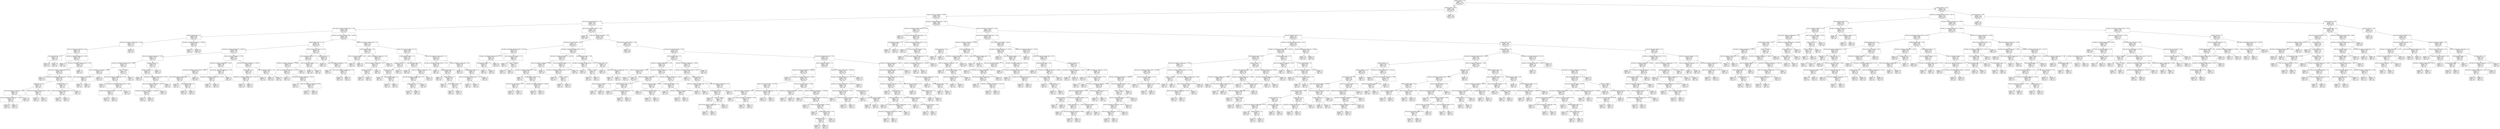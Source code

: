 digraph Tree {
node [shape=box] ;
0 [label="number_of_adults <= 1.0\nentropy = 1.0\nsamples = 11144\nvalue = [5572, 5572]\nclass = No"] ;
1 [label="number_of_adults <= 0.001\nentropy = 0.929\nsamples = 6348\nvalue = [2187, 4161]\nclass = Yes"] ;
0 -> 1 [labeldistance=2.5, labelangle=45, headlabel="True"] ;
2 [label="Yearly_avg_view_on_travel_page <= 254.995\nentropy = 0.991\nsamples = 4924\nvalue = [2187, 2737]\nclass = Yes"] ;
1 -> 2 ;
3 [label="week_since_last_outstation_checkin <= 1.007\nentropy = 0.881\nsamples = 2575\nvalue = [771, 1804]\nclass = Yes"] ;
2 -> 3 ;
4 [label="Daily_Avg_mins_spend_on_traveling_page <= 1.998\nentropy = 0.999\nsamples = 890\nvalue = [433, 457]\nclass = Yes"] ;
3 -> 4 ;
5 [label="following_company_page <= 0.5\nentropy = 0.626\nsamples = 243\nvalue = [38, 205]\nclass = Yes"] ;
4 -> 5 ;
6 [label="Daily_Avg_mins_spend_on_traveling_page <= 1.005\nentropy = 0.778\nsamples = 161\nvalue = [37, 124]\nclass = Yes"] ;
5 -> 6 ;
7 [label="Yearly_avg_comment_on_travel_page <= 58.5\nentropy = 0.93\nsamples = 107\nvalue = [37, 70]\nclass = Yes"] ;
6 -> 7 ;
8 [label="location__Historical site <= 0.5\nentropy = 0.316\nsamples = 35\nvalue = [2, 33]\nclass = Yes"] ;
7 -> 8 ;
9 [label="entropy = 0.0\nsamples = 33\nvalue = [0, 33]\nclass = Yes"] ;
8 -> 9 ;
10 [label="entropy = 0.0\nsamples = 2\nvalue = [2, 0]\nclass = No"] ;
8 -> 10 ;
11 [label="total_likes_on_outstation_checkin_given <= 9349.0\nentropy = 0.999\nsamples = 72\nvalue = [35, 37]\nclass = Yes"] ;
7 -> 11 ;
12 [label="entropy = 0.0\nsamples = 11\nvalue = [0, 11]\nclass = Yes"] ;
11 -> 12 ;
13 [label="total_likes_on_outofstation_checkin_received <= 2750.0\nentropy = 0.984\nsamples = 61\nvalue = [35, 26]\nclass = No"] ;
11 -> 13 ;
14 [label="Daily_Avg_mins_spend_on_traveling_page <= 0.015\nentropy = 0.999\nsamples = 50\nvalue = [24, 26]\nclass = Yes"] ;
13 -> 14 ;
15 [label="entropy = 0.0\nsamples = 10\nvalue = [10, 0]\nclass = No"] ;
14 -> 15 ;
16 [label="total_likes_on_outofstation_checkin_received <= 2494.968\nentropy = 0.934\nsamples = 40\nvalue = [14, 26]\nclass = Yes"] ;
14 -> 16 ;
17 [label="working_flag <= 0.5\nentropy = 0.736\nsamples = 29\nvalue = [6, 23]\nclass = Yes"] ;
16 -> 17 ;
18 [label="Yearly_avg_comment_on_travel_page <= 84.332\nentropy = 0.414\nsamples = 24\nvalue = [2, 22]\nclass = Yes"] ;
17 -> 18 ;
19 [label="Yearly_avg_comment_on_travel_page <= 75.888\nentropy = 0.811\nsamples = 8\nvalue = [2, 6]\nclass = Yes"] ;
18 -> 19 ;
20 [label="entropy = 0.0\nsamples = 6\nvalue = [0, 6]\nclass = Yes"] ;
19 -> 20 ;
21 [label="entropy = 0.0\nsamples = 2\nvalue = [2, 0]\nclass = No"] ;
19 -> 21 ;
22 [label="entropy = 0.0\nsamples = 16\nvalue = [0, 16]\nclass = Yes"] ;
18 -> 22 ;
23 [label="total_likes_on_outofstation_checkin_received <= 2196.5\nentropy = 0.722\nsamples = 5\nvalue = [4, 1]\nclass = No"] ;
17 -> 23 ;
24 [label="entropy = 0.0\nsamples = 4\nvalue = [4, 0]\nclass = No"] ;
23 -> 24 ;
25 [label="entropy = 0.0\nsamples = 1\nvalue = [0, 1]\nclass = Yes"] ;
23 -> 25 ;
26 [label="member_in_family <= 2.5\nentropy = 0.845\nsamples = 11\nvalue = [8, 3]\nclass = No"] ;
16 -> 26 ;
27 [label="montly_avg_comment_on_company_page <= 31.5\nentropy = 0.811\nsamples = 4\nvalue = [1, 3]\nclass = Yes"] ;
26 -> 27 ;
28 [label="entropy = 0.0\nsamples = 3\nvalue = [0, 3]\nclass = Yes"] ;
27 -> 28 ;
29 [label="entropy = 0.0\nsamples = 1\nvalue = [1, 0]\nclass = No"] ;
27 -> 29 ;
30 [label="entropy = 0.0\nsamples = 7\nvalue = [7, 0]\nclass = No"] ;
26 -> 30 ;
31 [label="entropy = 0.0\nsamples = 11\nvalue = [11, 0]\nclass = No"] ;
13 -> 31 ;
32 [label="entropy = 0.0\nsamples = 54\nvalue = [0, 54]\nclass = Yes"] ;
6 -> 32 ;
33 [label="total_likes_on_outstation_checkin_given <= 10685.881\nentropy = 0.095\nsamples = 82\nvalue = [1, 81]\nclass = Yes"] ;
5 -> 33 ;
34 [label="entropy = 0.0\nsamples = 1\nvalue = [1, 0]\nclass = No"] ;
33 -> 34 ;
35 [label="entropy = 0.0\nsamples = 81\nvalue = [0, 81]\nclass = Yes"] ;
33 -> 35 ;
36 [label="total_likes_on_outofstation_checkin_received <= 3784.768\nentropy = 0.964\nsamples = 647\nvalue = [395, 252]\nclass = No"] ;
4 -> 36 ;
37 [label="following_company_page <= 0.5\nentropy = 1.0\nsamples = 402\nvalue = [198, 204]\nclass = Yes"] ;
36 -> 37 ;
38 [label="total_likes_on_outstation_checkin_given <= 20939.021\nentropy = 0.958\nsamples = 276\nvalue = [171, 105]\nclass = No"] ;
37 -> 38 ;
39 [label="Yearly_avg_comment_on_travel_page <= 74.586\nentropy = 0.969\nsamples = 131\nvalue = [52, 79]\nclass = Yes"] ;
38 -> 39 ;
40 [label="total_likes_on_outofstation_checkin_received <= 2802.0\nentropy = 0.706\nsamples = 78\nvalue = [15, 63]\nclass = Yes"] ;
39 -> 40 ;
41 [label="Yearly_avg_comment_on_travel_page <= 43.396\nentropy = 0.323\nsamples = 51\nvalue = [3, 48]\nclass = Yes"] ;
40 -> 41 ;
42 [label="Daily_Avg_mins_spend_on_traveling_page <= 2.3\nentropy = 1.0\nsamples = 6\nvalue = [3, 3]\nclass = No"] ;
41 -> 42 ;
43 [label="entropy = 0.0\nsamples = 3\nvalue = [3, 0]\nclass = No"] ;
42 -> 43 ;
44 [label="entropy = 0.0\nsamples = 3\nvalue = [0, 3]\nclass = Yes"] ;
42 -> 44 ;
45 [label="entropy = 0.0\nsamples = 45\nvalue = [0, 45]\nclass = Yes"] ;
41 -> 45 ;
46 [label="UserID <= 1004785.5\nentropy = 0.991\nsamples = 27\nvalue = [12, 15]\nclass = Yes"] ;
40 -> 46 ;
47 [label="Daily_Avg_mins_spend_on_traveling_page <= 5.342\nentropy = 0.811\nsamples = 20\nvalue = [5, 15]\nclass = Yes"] ;
46 -> 47 ;
48 [label="entropy = 0.0\nsamples = 3\nvalue = [3, 0]\nclass = No"] ;
47 -> 48 ;
49 [label="total_likes_on_outofstation_checkin_received <= 3066.5\nentropy = 0.523\nsamples = 17\nvalue = [2, 15]\nclass = Yes"] ;
47 -> 49 ;
50 [label="total_likes_on_outstation_checkin_given <= 17227.526\nentropy = 1.0\nsamples = 4\nvalue = [2, 2]\nclass = No"] ;
49 -> 50 ;
51 [label="entropy = 0.0\nsamples = 2\nvalue = [2, 0]\nclass = No"] ;
50 -> 51 ;
52 [label="entropy = 0.0\nsamples = 2\nvalue = [0, 2]\nclass = Yes"] ;
50 -> 52 ;
53 [label="entropy = 0.0\nsamples = 13\nvalue = [0, 13]\nclass = Yes"] ;
49 -> 53 ;
54 [label="entropy = 0.0\nsamples = 7\nvalue = [7, 0]\nclass = No"] ;
46 -> 54 ;
55 [label="member_in_family <= 3.5\nentropy = 0.884\nsamples = 53\nvalue = [37, 16]\nclass = No"] ;
39 -> 55 ;
56 [label="member_in_family <= 2.5\nentropy = 0.527\nsamples = 42\nvalue = [37, 5]\nclass = No"] ;
55 -> 56 ;
57 [label="entropy = 0.0\nsamples = 19\nvalue = [19, 0]\nclass = No"] ;
56 -> 57 ;
58 [label="total_likes_on_outofstation_checkin_received <= 2974.0\nentropy = 0.755\nsamples = 23\nvalue = [18, 5]\nclass = No"] ;
56 -> 58 ;
59 [label="Yearly_avg_comment_on_travel_page <= 86.612\nentropy = 0.592\nsamples = 21\nvalue = [18, 3]\nclass = No"] ;
58 -> 59 ;
60 [label="total_likes_on_outstation_checkin_given <= 13800.602\nentropy = 0.918\nsamples = 9\nvalue = [6, 3]\nclass = No"] ;
59 -> 60 ;
61 [label="entropy = 0.0\nsamples = 3\nvalue = [0, 3]\nclass = Yes"] ;
60 -> 61 ;
62 [label="entropy = 0.0\nsamples = 6\nvalue = [6, 0]\nclass = No"] ;
60 -> 62 ;
63 [label="entropy = 0.0\nsamples = 12\nvalue = [12, 0]\nclass = No"] ;
59 -> 63 ;
64 [label="entropy = 0.0\nsamples = 2\nvalue = [0, 2]\nclass = Yes"] ;
58 -> 64 ;
65 [label="entropy = 0.0\nsamples = 11\nvalue = [0, 11]\nclass = Yes"] ;
55 -> 65 ;
66 [label="Yearly_avg_view_on_travel_page <= 217.449\nentropy = 0.679\nsamples = 145\nvalue = [119, 26]\nclass = No"] ;
38 -> 66 ;
67 [label="total_likes_on_outstation_checkin_given <= 49118.0\nentropy = 0.436\nsamples = 100\nvalue = [91, 9]\nclass = No"] ;
66 -> 67 ;
68 [label="total_likes_on_outofstation_checkin_received <= 2260.172\nentropy = 0.213\nsamples = 89\nvalue = [86, 3]\nclass = No"] ;
67 -> 68 ;
69 [label="Daily_Avg_mins_spend_on_traveling_page <= 4.5\nentropy = 0.592\nsamples = 21\nvalue = [18, 3]\nclass = No"] ;
68 -> 69 ;
70 [label="entropy = 0.0\nsamples = 2\nvalue = [0, 2]\nclass = Yes"] ;
69 -> 70 ;
71 [label="location__Entertainment <= 0.5\nentropy = 0.297\nsamples = 19\nvalue = [18, 1]\nclass = No"] ;
69 -> 71 ;
72 [label="entropy = 0.0\nsamples = 18\nvalue = [18, 0]\nclass = No"] ;
71 -> 72 ;
73 [label="entropy = 0.0\nsamples = 1\nvalue = [0, 1]\nclass = Yes"] ;
71 -> 73 ;
74 [label="entropy = 0.0\nsamples = 68\nvalue = [68, 0]\nclass = No"] ;
68 -> 74 ;
75 [label="Daily_Avg_mins_spend_on_traveling_page <= 5.419\nentropy = 0.994\nsamples = 11\nvalue = [5, 6]\nclass = Yes"] ;
67 -> 75 ;
76 [label="total_likes_on_outofstation_checkin_received <= 2161.5\nentropy = 0.592\nsamples = 7\nvalue = [1, 6]\nclass = Yes"] ;
75 -> 76 ;
77 [label="entropy = 0.0\nsamples = 1\nvalue = [1, 0]\nclass = No"] ;
76 -> 77 ;
78 [label="entropy = 0.0\nsamples = 6\nvalue = [0, 6]\nclass = Yes"] ;
76 -> 78 ;
79 [label="entropy = 0.0\nsamples = 4\nvalue = [4, 0]\nclass = No"] ;
75 -> 79 ;
80 [label="total_likes_on_outstation_checkin_given <= 35044.15\nentropy = 0.956\nsamples = 45\nvalue = [28, 17]\nclass = No"] ;
66 -> 80 ;
81 [label="location__Beach <= 0.5\nentropy = 0.845\nsamples = 22\nvalue = [6, 16]\nclass = Yes"] ;
80 -> 81 ;
82 [label="total_likes_on_outofstation_checkin_received <= 3285.227\nentropy = 0.629\nsamples = 19\nvalue = [3, 16]\nclass = Yes"] ;
81 -> 82 ;
83 [label="entropy = 0.0\nsamples = 16\nvalue = [0, 16]\nclass = Yes"] ;
82 -> 83 ;
84 [label="entropy = 0.0\nsamples = 3\nvalue = [3, 0]\nclass = No"] ;
82 -> 84 ;
85 [label="entropy = 0.0\nsamples = 3\nvalue = [3, 0]\nclass = No"] ;
81 -> 85 ;
86 [label="yearly_avg_Outstation_checkins <= 18.5\nentropy = 0.258\nsamples = 23\nvalue = [22, 1]\nclass = No"] ;
80 -> 86 ;
87 [label="entropy = 0.0\nsamples = 22\nvalue = [22, 0]\nclass = No"] ;
86 -> 87 ;
88 [label="entropy = 0.0\nsamples = 1\nvalue = [0, 1]\nclass = Yes"] ;
86 -> 88 ;
89 [label="Yearly_avg_view_on_travel_page <= 214.111\nentropy = 0.75\nsamples = 126\nvalue = [27, 99]\nclass = Yes"] ;
37 -> 89 ;
90 [label="yearly_avg_Outstation_checkins <= 5.5\nentropy = 0.971\nsamples = 60\nvalue = [24, 36]\nclass = Yes"] ;
89 -> 90 ;
91 [label="total_likes_on_outstation_checkin_given <= 45588.5\nentropy = 0.938\nsamples = 31\nvalue = [20, 11]\nclass = No"] ;
90 -> 91 ;
92 [label="Yearly_avg_comment_on_travel_page <= 66.302\nentropy = 0.65\nsamples = 24\nvalue = [20, 4]\nclass = No"] ;
91 -> 92 ;
93 [label="entropy = 0.0\nsamples = 11\nvalue = [11, 0]\nclass = No"] ;
92 -> 93 ;
94 [label="total_likes_on_outstation_checkin_given <= 30702.5\nentropy = 0.89\nsamples = 13\nvalue = [9, 4]\nclass = No"] ;
92 -> 94 ;
95 [label="entropy = 0.0\nsamples = 3\nvalue = [0, 3]\nclass = Yes"] ;
94 -> 95 ;
96 [label="Yearly_avg_comment_on_travel_page <= 68.302\nentropy = 0.469\nsamples = 10\nvalue = [9, 1]\nclass = No"] ;
94 -> 96 ;
97 [label="entropy = 0.0\nsamples = 1\nvalue = [0, 1]\nclass = Yes"] ;
96 -> 97 ;
98 [label="entropy = 0.0\nsamples = 9\nvalue = [9, 0]\nclass = No"] ;
96 -> 98 ;
99 [label="entropy = 0.0\nsamples = 7\nvalue = [0, 7]\nclass = Yes"] ;
91 -> 99 ;
100 [label="yearly_avg_Outstation_checkins <= 23.5\nentropy = 0.579\nsamples = 29\nvalue = [4, 25]\nclass = Yes"] ;
90 -> 100 ;
101 [label="entropy = 0.0\nsamples = 25\nvalue = [0, 25]\nclass = Yes"] ;
100 -> 101 ;
102 [label="entropy = 0.0\nsamples = 4\nvalue = [4, 0]\nclass = No"] ;
100 -> 102 ;
103 [label="member_in_family <= 3.5\nentropy = 0.267\nsamples = 66\nvalue = [3, 63]\nclass = Yes"] ;
89 -> 103 ;
104 [label="entropy = 0.0\nsamples = 53\nvalue = [0, 53]\nclass = Yes"] ;
103 -> 104 ;
105 [label="Yearly_avg_comment_on_travel_page <= 58.5\nentropy = 0.779\nsamples = 13\nvalue = [3, 10]\nclass = Yes"] ;
103 -> 105 ;
106 [label="entropy = 0.0\nsamples = 2\nvalue = [2, 0]\nclass = No"] ;
105 -> 106 ;
107 [label="Daily_Avg_mins_spend_on_traveling_page <= 10.5\nentropy = 0.439\nsamples = 11\nvalue = [1, 10]\nclass = Yes"] ;
105 -> 107 ;
108 [label="entropy = 0.0\nsamples = 10\nvalue = [0, 10]\nclass = Yes"] ;
107 -> 108 ;
109 [label="entropy = 0.0\nsamples = 1\nvalue = [1, 0]\nclass = No"] ;
107 -> 109 ;
110 [label="montly_avg_comment_on_company_page <= 12.5\nentropy = 0.714\nsamples = 245\nvalue = [197, 48]\nclass = No"] ;
36 -> 110 ;
111 [label="travelling_network_rating <= 1.537\nentropy = 0.998\nsamples = 40\nvalue = [21, 19]\nclass = No"] ;
110 -> 111 ;
112 [label="Yearly_avg_view_on_travel_page <= 206.0\nentropy = 0.629\nsamples = 19\nvalue = [3, 16]\nclass = Yes"] ;
111 -> 112 ;
113 [label="entropy = 0.0\nsamples = 3\nvalue = [3, 0]\nclass = No"] ;
112 -> 113 ;
114 [label="entropy = 0.0\nsamples = 16\nvalue = [0, 16]\nclass = Yes"] ;
112 -> 114 ;
115 [label="Yearly_avg_comment_on_travel_page <= 48.5\nentropy = 0.592\nsamples = 21\nvalue = [18, 3]\nclass = No"] ;
111 -> 115 ;
116 [label="Yearly_avg_comment_on_travel_page <= 45.5\nentropy = 0.954\nsamples = 8\nvalue = [5, 3]\nclass = No"] ;
115 -> 116 ;
117 [label="member_in_family <= 3.5\nentropy = 0.65\nsamples = 6\nvalue = [5, 1]\nclass = No"] ;
116 -> 117 ;
118 [label="entropy = 0.0\nsamples = 5\nvalue = [5, 0]\nclass = No"] ;
117 -> 118 ;
119 [label="entropy = 0.0\nsamples = 1\nvalue = [0, 1]\nclass = Yes"] ;
117 -> 119 ;
120 [label="entropy = 0.0\nsamples = 2\nvalue = [0, 2]\nclass = Yes"] ;
116 -> 120 ;
121 [label="entropy = 0.0\nsamples = 13\nvalue = [13, 0]\nclass = No"] ;
115 -> 121 ;
122 [label="Yearly_avg_view_on_travel_page <= 237.121\nentropy = 0.588\nsamples = 205\nvalue = [176, 29]\nclass = No"] ;
110 -> 122 ;
123 [label="travelling_network_rating <= 1.714\nentropy = 0.336\nsamples = 145\nvalue = [136, 9]\nclass = No"] ;
122 -> 123 ;
124 [label="member_in_family <= 2.5\nentropy = 0.795\nsamples = 25\nvalue = [19, 6]\nclass = No"] ;
123 -> 124 ;
125 [label="location__Other <= 0.5\nentropy = 0.811\nsamples = 8\nvalue = [2, 6]\nclass = Yes"] ;
124 -> 125 ;
126 [label="entropy = 0.0\nsamples = 5\nvalue = [0, 5]\nclass = Yes"] ;
125 -> 126 ;
127 [label="following_company_page <= 0.5\nentropy = 0.918\nsamples = 3\nvalue = [2, 1]\nclass = No"] ;
125 -> 127 ;
128 [label="entropy = 0.0\nsamples = 2\nvalue = [2, 0]\nclass = No"] ;
127 -> 128 ;
129 [label="entropy = 0.0\nsamples = 1\nvalue = [0, 1]\nclass = Yes"] ;
127 -> 129 ;
130 [label="entropy = 0.0\nsamples = 17\nvalue = [17, 0]\nclass = No"] ;
124 -> 130 ;
131 [label="following_company_page <= 0.5\nentropy = 0.169\nsamples = 120\nvalue = [117, 3]\nclass = No"] ;
123 -> 131 ;
132 [label="entropy = 0.0\nsamples = 95\nvalue = [95, 0]\nclass = No"] ;
131 -> 132 ;
133 [label="Yearly_avg_comment_on_travel_page <= 61.5\nentropy = 0.529\nsamples = 25\nvalue = [22, 3]\nclass = No"] ;
131 -> 133 ;
134 [label="Daily_Avg_mins_spend_on_traveling_page <= 10.5\nentropy = 0.881\nsamples = 10\nvalue = [7, 3]\nclass = No"] ;
133 -> 134 ;
135 [label="member_in_family <= 2.5\nentropy = 0.811\nsamples = 4\nvalue = [1, 3]\nclass = Yes"] ;
134 -> 135 ;
136 [label="entropy = 0.0\nsamples = 1\nvalue = [1, 0]\nclass = No"] ;
135 -> 136 ;
137 [label="entropy = 0.0\nsamples = 3\nvalue = [0, 3]\nclass = Yes"] ;
135 -> 137 ;
138 [label="entropy = 0.0\nsamples = 6\nvalue = [6, 0]\nclass = No"] ;
134 -> 138 ;
139 [label="entropy = 0.0\nsamples = 15\nvalue = [15, 0]\nclass = No"] ;
133 -> 139 ;
140 [label="Daily_Avg_mins_spend_on_traveling_page <= 13.5\nentropy = 0.918\nsamples = 60\nvalue = [40, 20]\nclass = No"] ;
122 -> 140 ;
141 [label="total_likes_on_outofstation_checkin_received <= 4119.5\nentropy = 0.65\nsamples = 42\nvalue = [35, 7]\nclass = No"] ;
140 -> 141 ;
142 [label="entropy = 0.0\nsamples = 4\nvalue = [0, 4]\nclass = Yes"] ;
141 -> 142 ;
143 [label="following_company_page <= 0.5\nentropy = 0.398\nsamples = 38\nvalue = [35, 3]\nclass = No"] ;
141 -> 143 ;
144 [label="entropy = 0.0\nsamples = 28\nvalue = [28, 0]\nclass = No"] ;
143 -> 144 ;
145 [label="member_in_family <= 2.5\nentropy = 0.881\nsamples = 10\nvalue = [7, 3]\nclass = No"] ;
143 -> 145 ;
146 [label="entropy = 0.0\nsamples = 6\nvalue = [6, 0]\nclass = No"] ;
145 -> 146 ;
147 [label="location__Historical site <= 0.5\nentropy = 0.811\nsamples = 4\nvalue = [1, 3]\nclass = Yes"] ;
145 -> 147 ;
148 [label="entropy = 0.0\nsamples = 3\nvalue = [0, 3]\nclass = Yes"] ;
147 -> 148 ;
149 [label="entropy = 0.0\nsamples = 1\nvalue = [1, 0]\nclass = No"] ;
147 -> 149 ;
150 [label="Yearly_avg_comment_on_travel_page <= 55.92\nentropy = 0.852\nsamples = 18\nvalue = [5, 13]\nclass = Yes"] ;
140 -> 150 ;
151 [label="entropy = 0.0\nsamples = 12\nvalue = [0, 12]\nclass = Yes"] ;
150 -> 151 ;
152 [label="travelling_network_rating <= 3.5\nentropy = 0.65\nsamples = 6\nvalue = [5, 1]\nclass = No"] ;
150 -> 152 ;
153 [label="montly_avg_comment_on_company_page <= 22.0\nentropy = 1.0\nsamples = 2\nvalue = [1, 1]\nclass = No"] ;
152 -> 153 ;
154 [label="entropy = 0.0\nsamples = 1\nvalue = [0, 1]\nclass = Yes"] ;
153 -> 154 ;
155 [label="entropy = 0.0\nsamples = 1\nvalue = [1, 0]\nclass = No"] ;
153 -> 155 ;
156 [label="entropy = 0.0\nsamples = 4\nvalue = [4, 0]\nclass = No"] ;
152 -> 156 ;
157 [label="week_since_last_outstation_checkin <= 1.995\nentropy = 0.723\nsamples = 1685\nvalue = [338, 1347]\nclass = Yes"] ;
3 -> 157 ;
158 [label="entropy = 0.0\nsamples = 243\nvalue = [0, 243]\nclass = Yes"] ;
157 -> 158 ;
159 [label="week_since_last_outstation_checkin <= 2.001\nentropy = 0.786\nsamples = 1442\nvalue = [338, 1104]\nclass = Yes"] ;
157 -> 159 ;
160 [label="Yearly_avg_view_on_travel_page <= 186.36\nentropy = 1.0\nsamples = 201\nvalue = [100, 101]\nclass = Yes"] ;
159 -> 160 ;
161 [label="total_likes_on_outofstation_checkin_received <= 3020.182\nentropy = 0.674\nsamples = 79\nvalue = [14, 65]\nclass = Yes"] ;
160 -> 161 ;
162 [label="total_likes_on_outofstation_checkin_received <= 1577.5\nentropy = 0.435\nsamples = 67\nvalue = [6, 61]\nclass = Yes"] ;
161 -> 162 ;
163 [label="travelling_network_rating <= 3.5\nentropy = 0.811\nsamples = 8\nvalue = [6, 2]\nclass = No"] ;
162 -> 163 ;
164 [label="entropy = 0.0\nsamples = 2\nvalue = [0, 2]\nclass = Yes"] ;
163 -> 164 ;
165 [label="entropy = 0.0\nsamples = 6\nvalue = [6, 0]\nclass = No"] ;
163 -> 165 ;
166 [label="entropy = 0.0\nsamples = 59\nvalue = [0, 59]\nclass = Yes"] ;
162 -> 166 ;
167 [label="Yearly_avg_view_on_travel_page <= 172.0\nentropy = 0.918\nsamples = 12\nvalue = [8, 4]\nclass = No"] ;
161 -> 167 ;
168 [label="entropy = 0.0\nsamples = 7\nvalue = [7, 0]\nclass = No"] ;
167 -> 168 ;
169 [label="UserID <= 1008663.0\nentropy = 0.722\nsamples = 5\nvalue = [1, 4]\nclass = Yes"] ;
167 -> 169 ;
170 [label="entropy = 0.0\nsamples = 4\nvalue = [0, 4]\nclass = Yes"] ;
169 -> 170 ;
171 [label="entropy = 0.0\nsamples = 1\nvalue = [1, 0]\nclass = No"] ;
169 -> 171 ;
172 [label="total_likes_on_outofstation_checkin_received <= 4273.5\nentropy = 0.875\nsamples = 122\nvalue = [86, 36]\nclass = No"] ;
160 -> 172 ;
173 [label="total_likes_on_outstation_checkin_given <= 20438.533\nentropy = 0.992\nsamples = 67\nvalue = [37, 30]\nclass = No"] ;
172 -> 173 ;
174 [label="Yearly_avg_comment_on_travel_page <= 96.041\nentropy = 0.908\nsamples = 34\nvalue = [11, 23]\nclass = Yes"] ;
173 -> 174 ;
175 [label="total_likes_on_outstation_checkin_given <= 4590.5\nentropy = 0.824\nsamples = 31\nvalue = [8, 23]\nclass = Yes"] ;
174 -> 175 ;
176 [label="entropy = 0.0\nsamples = 2\nvalue = [2, 0]\nclass = No"] ;
175 -> 176 ;
177 [label="travelling_network_rating <= 3.783\nentropy = 0.736\nsamples = 29\nvalue = [6, 23]\nclass = Yes"] ;
175 -> 177 ;
178 [label="Yearly_avg_view_on_travel_page <= 251.5\nentropy = 0.31\nsamples = 18\nvalue = [1, 17]\nclass = Yes"] ;
177 -> 178 ;
179 [label="entropy = 0.0\nsamples = 17\nvalue = [0, 17]\nclass = Yes"] ;
178 -> 179 ;
180 [label="entropy = 0.0\nsamples = 1\nvalue = [1, 0]\nclass = No"] ;
178 -> 180 ;
181 [label="total_likes_on_outstation_checkin_given <= 5288.963\nentropy = 0.994\nsamples = 11\nvalue = [5, 6]\nclass = Yes"] ;
177 -> 181 ;
182 [label="entropy = 0.0\nsamples = 6\nvalue = [0, 6]\nclass = Yes"] ;
181 -> 182 ;
183 [label="entropy = 0.0\nsamples = 5\nvalue = [5, 0]\nclass = No"] ;
181 -> 183 ;
184 [label="entropy = 0.0\nsamples = 3\nvalue = [3, 0]\nclass = No"] ;
174 -> 184 ;
185 [label="yearly_avg_Outstation_checkins <= 15.5\nentropy = 0.746\nsamples = 33\nvalue = [26, 7]\nclass = No"] ;
173 -> 185 ;
186 [label="total_likes_on_outofstation_checkin_received <= 3141.5\nentropy = 0.371\nsamples = 28\nvalue = [26, 2]\nclass = No"] ;
185 -> 186 ;
187 [label="entropy = 0.0\nsamples = 24\nvalue = [24, 0]\nclass = No"] ;
186 -> 187 ;
188 [label="UserID <= 1006144.0\nentropy = 1.0\nsamples = 4\nvalue = [2, 2]\nclass = No"] ;
186 -> 188 ;
189 [label="entropy = 0.0\nsamples = 2\nvalue = [2, 0]\nclass = No"] ;
188 -> 189 ;
190 [label="entropy = 0.0\nsamples = 2\nvalue = [0, 2]\nclass = Yes"] ;
188 -> 190 ;
191 [label="entropy = 0.0\nsamples = 5\nvalue = [0, 5]\nclass = Yes"] ;
185 -> 191 ;
192 [label="travelling_network_rating <= 1.528\nentropy = 0.497\nsamples = 55\nvalue = [49, 6]\nclass = No"] ;
172 -> 192 ;
193 [label="total_likes_on_outofstation_checkin_received <= 7251.0\nentropy = 0.98\nsamples = 12\nvalue = [7, 5]\nclass = No"] ;
192 -> 193 ;
194 [label="entropy = 0.0\nsamples = 6\nvalue = [6, 0]\nclass = No"] ;
193 -> 194 ;
195 [label="UserID <= 1010448.5\nentropy = 0.65\nsamples = 6\nvalue = [1, 5]\nclass = Yes"] ;
193 -> 195 ;
196 [label="entropy = 0.0\nsamples = 5\nvalue = [0, 5]\nclass = Yes"] ;
195 -> 196 ;
197 [label="entropy = 0.0\nsamples = 1\nvalue = [1, 0]\nclass = No"] ;
195 -> 197 ;
198 [label="location__Other <= 0.5\nentropy = 0.159\nsamples = 43\nvalue = [42, 1]\nclass = No"] ;
192 -> 198 ;
199 [label="entropy = 0.0\nsamples = 41\nvalue = [41, 0]\nclass = No"] ;
198 -> 199 ;
200 [label="montly_avg_comment_on_company_page <= 25.5\nentropy = 1.0\nsamples = 2\nvalue = [1, 1]\nclass = No"] ;
198 -> 200 ;
201 [label="entropy = 0.0\nsamples = 1\nvalue = [1, 0]\nclass = No"] ;
200 -> 201 ;
202 [label="entropy = 0.0\nsamples = 1\nvalue = [0, 1]\nclass = Yes"] ;
200 -> 202 ;
203 [label="week_since_last_outstation_checkin <= 2.999\nentropy = 0.705\nsamples = 1241\nvalue = [238, 1003]\nclass = Yes"] ;
159 -> 203 ;
204 [label="entropy = 0.0\nsamples = 249\nvalue = [0, 249]\nclass = Yes"] ;
203 -> 204 ;
205 [label="week_since_last_outstation_checkin <= 3.006\nentropy = 0.795\nsamples = 992\nvalue = [238, 754]\nclass = Yes"] ;
203 -> 205 ;
206 [label="following_company_page <= 0.5\nentropy = 1.0\nsamples = 223\nvalue = [110, 113]\nclass = Yes"] ;
205 -> 206 ;
207 [label="total_likes_on_outstation_checkin_given <= 7236.0\nentropy = 0.927\nsamples = 146\nvalue = [96, 50]\nclass = No"] ;
206 -> 207 ;
208 [label="Yearly_avg_view_on_travel_page <= 168.0\nentropy = 0.242\nsamples = 25\nvalue = [24, 1]\nclass = No"] ;
207 -> 208 ;
209 [label="entropy = 0.0\nsamples = 1\nvalue = [0, 1]\nclass = Yes"] ;
208 -> 209 ;
210 [label="entropy = 0.0\nsamples = 24\nvalue = [24, 0]\nclass = No"] ;
208 -> 210 ;
211 [label="total_likes_on_outstation_checkin_given <= 18930.5\nentropy = 0.974\nsamples = 121\nvalue = [72, 49]\nclass = No"] ;
207 -> 211 ;
212 [label="Yearly_avg_comment_on_travel_page <= 61.5\nentropy = 0.881\nsamples = 50\nvalue = [15, 35]\nclass = Yes"] ;
211 -> 212 ;
213 [label="Yearly_avg_view_on_travel_page <= 173.5\nentropy = 0.65\nsamples = 12\nvalue = [10, 2]\nclass = No"] ;
212 -> 213 ;
214 [label="entropy = 0.0\nsamples = 2\nvalue = [0, 2]\nclass = Yes"] ;
213 -> 214 ;
215 [label="entropy = 0.0\nsamples = 10\nvalue = [10, 0]\nclass = No"] ;
213 -> 215 ;
216 [label="travelling_network_rating <= 3.997\nentropy = 0.562\nsamples = 38\nvalue = [5, 33]\nclass = Yes"] ;
212 -> 216 ;
217 [label="entropy = 0.0\nsamples = 31\nvalue = [0, 31]\nclass = Yes"] ;
216 -> 217 ;
218 [label="Yearly_avg_comment_on_travel_page <= 78.0\nentropy = 0.863\nsamples = 7\nvalue = [5, 2]\nclass = No"] ;
216 -> 218 ;
219 [label="entropy = 0.0\nsamples = 2\nvalue = [0, 2]\nclass = Yes"] ;
218 -> 219 ;
220 [label="entropy = 0.0\nsamples = 5\nvalue = [5, 0]\nclass = No"] ;
218 -> 220 ;
221 [label="total_likes_on_outstation_checkin_given <= 46281.0\nentropy = 0.716\nsamples = 71\nvalue = [57, 14]\nclass = No"] ;
211 -> 221 ;
222 [label="Yearly_avg_view_on_travel_page <= 234.706\nentropy = 0.225\nsamples = 55\nvalue = [53, 2]\nclass = No"] ;
221 -> 222 ;
223 [label="entropy = 0.0\nsamples = 42\nvalue = [42, 0]\nclass = No"] ;
222 -> 223 ;
224 [label="yearly_avg_Outstation_checkins <= 8.5\nentropy = 0.619\nsamples = 13\nvalue = [11, 2]\nclass = No"] ;
222 -> 224 ;
225 [label="entropy = 0.0\nsamples = 11\nvalue = [11, 0]\nclass = No"] ;
224 -> 225 ;
226 [label="entropy = 0.0\nsamples = 2\nvalue = [0, 2]\nclass = Yes"] ;
224 -> 226 ;
227 [label="travelling_network_rating <= 1.784\nentropy = 0.811\nsamples = 16\nvalue = [4, 12]\nclass = Yes"] ;
221 -> 227 ;
228 [label="entropy = 0.0\nsamples = 9\nvalue = [0, 9]\nclass = Yes"] ;
227 -> 228 ;
229 [label="total_likes_on_outstation_checkin_given <= 47807.91\nentropy = 0.985\nsamples = 7\nvalue = [4, 3]\nclass = No"] ;
227 -> 229 ;
230 [label="entropy = 0.0\nsamples = 3\nvalue = [0, 3]\nclass = Yes"] ;
229 -> 230 ;
231 [label="entropy = 0.0\nsamples = 4\nvalue = [4, 0]\nclass = No"] ;
229 -> 231 ;
232 [label="total_likes_on_outstation_checkin_given <= 43839.0\nentropy = 0.684\nsamples = 77\nvalue = [14, 63]\nclass = Yes"] ;
206 -> 232 ;
233 [label="total_likes_on_outofstation_checkin_received <= 2442.0\nentropy = 0.871\nsamples = 48\nvalue = [14, 34]\nclass = Yes"] ;
232 -> 233 ;
234 [label="entropy = 0.0\nsamples = 17\nvalue = [0, 17]\nclass = Yes"] ;
233 -> 234 ;
235 [label="member_in_family <= 2.5\nentropy = 0.993\nsamples = 31\nvalue = [14, 17]\nclass = Yes"] ;
233 -> 235 ;
236 [label="montly_avg_comment_on_company_page <= 37.0\nentropy = 0.544\nsamples = 8\nvalue = [7, 1]\nclass = No"] ;
235 -> 236 ;
237 [label="entropy = 0.0\nsamples = 7\nvalue = [7, 0]\nclass = No"] ;
236 -> 237 ;
238 [label="entropy = 0.0\nsamples = 1\nvalue = [0, 1]\nclass = Yes"] ;
236 -> 238 ;
239 [label="Yearly_avg_comment_on_travel_page <= 100.5\nentropy = 0.887\nsamples = 23\nvalue = [7, 16]\nclass = Yes"] ;
235 -> 239 ;
240 [label="travelling_network_rating <= 1.5\nentropy = 0.722\nsamples = 20\nvalue = [4, 16]\nclass = Yes"] ;
239 -> 240 ;
241 [label="entropy = 0.0\nsamples = 2\nvalue = [2, 0]\nclass = No"] ;
240 -> 241 ;
242 [label="UserID <= 1003925.5\nentropy = 0.503\nsamples = 18\nvalue = [2, 16]\nclass = Yes"] ;
240 -> 242 ;
243 [label="Daily_Avg_mins_spend_on_traveling_page <= 7.0\nentropy = 0.918\nsamples = 3\nvalue = [2, 1]\nclass = No"] ;
242 -> 243 ;
244 [label="entropy = 0.0\nsamples = 2\nvalue = [2, 0]\nclass = No"] ;
243 -> 244 ;
245 [label="entropy = 0.0\nsamples = 1\nvalue = [0, 1]\nclass = Yes"] ;
243 -> 245 ;
246 [label="entropy = 0.0\nsamples = 15\nvalue = [0, 15]\nclass = Yes"] ;
242 -> 246 ;
247 [label="entropy = 0.0\nsamples = 3\nvalue = [3, 0]\nclass = No"] ;
239 -> 247 ;
248 [label="entropy = 0.0\nsamples = 29\nvalue = [0, 29]\nclass = Yes"] ;
232 -> 248 ;
249 [label="week_since_last_outstation_checkin <= 7.997\nentropy = 0.65\nsamples = 769\nvalue = [128, 641]\nclass = Yes"] ;
205 -> 249 ;
250 [label="yearly_avg_Outstation_checkins <= 2.5\nentropy = 0.466\nsamples = 626\nvalue = [62, 564]\nclass = Yes"] ;
249 -> 250 ;
251 [label="total_likes_on_outstation_checkin_given <= 6909.969\nentropy = 0.685\nsamples = 285\nvalue = [52, 233]\nclass = Yes"] ;
250 -> 251 ;
252 [label="entropy = 0.0\nsamples = 10\nvalue = [10, 0]\nclass = No"] ;
251 -> 252 ;
253 [label="total_likes_on_outstation_checkin_given <= 24834.0\nentropy = 0.617\nsamples = 275\nvalue = [42, 233]\nclass = Yes"] ;
251 -> 253 ;
254 [label="Yearly_avg_view_on_travel_page <= 203.759\nentropy = 0.222\nsamples = 140\nvalue = [5, 135]\nclass = Yes"] ;
253 -> 254 ;
255 [label="Yearly_avg_comment_on_travel_page <= 84.15\nentropy = 0.918\nsamples = 12\nvalue = [4, 8]\nclass = Yes"] ;
254 -> 255 ;
256 [label="entropy = 0.0\nsamples = 7\nvalue = [0, 7]\nclass = Yes"] ;
255 -> 256 ;
257 [label="Yearly_avg_comment_on_travel_page <= 97.905\nentropy = 0.722\nsamples = 5\nvalue = [4, 1]\nclass = No"] ;
255 -> 257 ;
258 [label="entropy = 0.0\nsamples = 4\nvalue = [4, 0]\nclass = No"] ;
257 -> 258 ;
259 [label="entropy = 0.0\nsamples = 1\nvalue = [0, 1]\nclass = Yes"] ;
257 -> 259 ;
260 [label="Daily_Avg_mins_spend_on_traveling_page <= 17.55\nentropy = 0.066\nsamples = 128\nvalue = [1, 127]\nclass = Yes"] ;
254 -> 260 ;
261 [label="entropy = 0.0\nsamples = 127\nvalue = [0, 127]\nclass = Yes"] ;
260 -> 261 ;
262 [label="entropy = 0.0\nsamples = 1\nvalue = [1, 0]\nclass = No"] ;
260 -> 262 ;
263 [label="Yearly_avg_view_on_travel_page <= 224.998\nentropy = 0.847\nsamples = 135\nvalue = [37, 98]\nclass = Yes"] ;
253 -> 263 ;
264 [label="total_likes_on_outstation_checkin_given <= 29470.852\nentropy = 0.107\nsamples = 71\nvalue = [1, 70]\nclass = Yes"] ;
263 -> 264 ;
265 [label="entropy = 0.0\nsamples = 1\nvalue = [1, 0]\nclass = No"] ;
264 -> 265 ;
266 [label="entropy = 0.0\nsamples = 70\nvalue = [0, 70]\nclass = Yes"] ;
264 -> 266 ;
267 [label="total_likes_on_outstation_checkin_given <= 33393.986\nentropy = 0.989\nsamples = 64\nvalue = [36, 28]\nclass = No"] ;
263 -> 267 ;
268 [label="entropy = 0.0\nsamples = 18\nvalue = [18, 0]\nclass = No"] ;
267 -> 268 ;
269 [label="total_likes_on_outstation_checkin_given <= 35421.703\nentropy = 0.966\nsamples = 46\nvalue = [18, 28]\nclass = Yes"] ;
267 -> 269 ;
270 [label="entropy = 0.0\nsamples = 17\nvalue = [0, 17]\nclass = Yes"] ;
269 -> 270 ;
271 [label="Yearly_avg_view_on_travel_page <= 239.187\nentropy = 0.958\nsamples = 29\nvalue = [18, 11]\nclass = No"] ;
269 -> 271 ;
272 [label="entropy = 0.0\nsamples = 6\nvalue = [0, 6]\nclass = Yes"] ;
271 -> 272 ;
273 [label="travelling_network_rating <= 1.972\nentropy = 0.755\nsamples = 23\nvalue = [18, 5]\nclass = No"] ;
271 -> 273 ;
274 [label="member_in_family <= 1.5\nentropy = 0.954\nsamples = 8\nvalue = [3, 5]\nclass = Yes"] ;
273 -> 274 ;
275 [label="entropy = 0.0\nsamples = 3\nvalue = [3, 0]\nclass = No"] ;
274 -> 275 ;
276 [label="entropy = 0.0\nsamples = 5\nvalue = [0, 5]\nclass = Yes"] ;
274 -> 276 ;
277 [label="entropy = 0.0\nsamples = 15\nvalue = [15, 0]\nclass = No"] ;
273 -> 277 ;
278 [label="total_likes_on_outstation_checkin_given <= 30829.635\nentropy = 0.191\nsamples = 341\nvalue = [10, 331]\nclass = Yes"] ;
250 -> 278 ;
279 [label="total_likes_on_outstation_checkin_given <= 27307.756\nentropy = 0.324\nsamples = 169\nvalue = [10, 159]\nclass = Yes"] ;
278 -> 279 ;
280 [label="total_likes_on_outstation_checkin_given <= 16810.931\nentropy = 0.197\nsamples = 164\nvalue = [5, 159]\nclass = Yes"] ;
279 -> 280 ;
281 [label="Yearly_avg_comment_on_travel_page <= 38.333\nentropy = 0.103\nsamples = 149\nvalue = [2, 147]\nclass = Yes"] ;
280 -> 281 ;
282 [label="entropy = 0.0\nsamples = 1\nvalue = [1, 0]\nclass = No"] ;
281 -> 282 ;
283 [label="Yearly_avg_comment_on_travel_page <= 109.296\nentropy = 0.058\nsamples = 148\nvalue = [1, 147]\nclass = Yes"] ;
281 -> 283 ;
284 [label="entropy = 0.0\nsamples = 147\nvalue = [0, 147]\nclass = Yes"] ;
283 -> 284 ;
285 [label="entropy = 0.0\nsamples = 1\nvalue = [1, 0]\nclass = No"] ;
283 -> 285 ;
286 [label="member_in_family <= 2.5\nentropy = 0.722\nsamples = 15\nvalue = [3, 12]\nclass = Yes"] ;
280 -> 286 ;
287 [label="entropy = 0.0\nsamples = 7\nvalue = [0, 7]\nclass = Yes"] ;
286 -> 287 ;
288 [label="yearly_avg_Outstation_checkins <= 15.0\nentropy = 0.954\nsamples = 8\nvalue = [3, 5]\nclass = Yes"] ;
286 -> 288 ;
289 [label="entropy = 0.0\nsamples = 3\nvalue = [3, 0]\nclass = No"] ;
288 -> 289 ;
290 [label="entropy = 0.0\nsamples = 5\nvalue = [0, 5]\nclass = Yes"] ;
288 -> 290 ;
291 [label="entropy = 0.0\nsamples = 5\nvalue = [5, 0]\nclass = No"] ;
279 -> 291 ;
292 [label="entropy = 0.0\nsamples = 172\nvalue = [0, 172]\nclass = Yes"] ;
278 -> 292 ;
293 [label="total_likes_on_outstation_checkin_given <= 50279.0\nentropy = 0.996\nsamples = 143\nvalue = [66, 77]\nclass = Yes"] ;
249 -> 293 ;
294 [label="total_likes_on_outstation_checkin_given <= 37213.719\nentropy = 0.998\nsamples = 126\nvalue = [66, 60]\nclass = No"] ;
293 -> 294 ;
295 [label="total_likes_on_outofstation_checkin_received <= 5092.558\nentropy = 0.914\nsamples = 85\nvalue = [28, 57]\nclass = Yes"] ;
294 -> 295 ;
296 [label="total_likes_on_outstation_checkin_given <= 7115.0\nentropy = 0.722\nsamples = 65\nvalue = [13, 52]\nclass = Yes"] ;
295 -> 296 ;
297 [label="entropy = 0.0\nsamples = 5\nvalue = [5, 0]\nclass = No"] ;
296 -> 297 ;
298 [label="location__Medical <= 0.5\nentropy = 0.567\nsamples = 60\nvalue = [8, 52]\nclass = Yes"] ;
296 -> 298 ;
299 [label="location__Historical site <= 0.5\nentropy = 0.332\nsamples = 49\nvalue = [3, 46]\nclass = Yes"] ;
298 -> 299 ;
300 [label="entropy = 0.0\nsamples = 42\nvalue = [0, 42]\nclass = Yes"] ;
299 -> 300 ;
301 [label="Daily_Avg_mins_spend_on_traveling_page <= 15.761\nentropy = 0.985\nsamples = 7\nvalue = [3, 4]\nclass = Yes"] ;
299 -> 301 ;
302 [label="total_likes_on_outofstation_checkin_received <= 4886.5\nentropy = 0.811\nsamples = 4\nvalue = [3, 1]\nclass = No"] ;
301 -> 302 ;
303 [label="entropy = 0.0\nsamples = 3\nvalue = [3, 0]\nclass = No"] ;
302 -> 303 ;
304 [label="entropy = 0.0\nsamples = 1\nvalue = [0, 1]\nclass = Yes"] ;
302 -> 304 ;
305 [label="entropy = 0.0\nsamples = 3\nvalue = [0, 3]\nclass = Yes"] ;
301 -> 305 ;
306 [label="total_likes_on_outstation_checkin_given <= 13006.5\nentropy = 0.994\nsamples = 11\nvalue = [5, 6]\nclass = Yes"] ;
298 -> 306 ;
307 [label="entropy = 0.0\nsamples = 5\nvalue = [0, 5]\nclass = Yes"] ;
306 -> 307 ;
308 [label="Yearly_avg_view_on_travel_page <= 233.5\nentropy = 0.65\nsamples = 6\nvalue = [5, 1]\nclass = No"] ;
306 -> 308 ;
309 [label="entropy = 0.0\nsamples = 5\nvalue = [5, 0]\nclass = No"] ;
308 -> 309 ;
310 [label="entropy = 0.0\nsamples = 1\nvalue = [0, 1]\nclass = Yes"] ;
308 -> 310 ;
311 [label="Yearly_avg_view_on_travel_page <= 237.5\nentropy = 0.811\nsamples = 20\nvalue = [15, 5]\nclass = No"] ;
295 -> 311 ;
312 [label="entropy = 0.0\nsamples = 14\nvalue = [14, 0]\nclass = No"] ;
311 -> 312 ;
313 [label="location__Historical site <= 0.5\nentropy = 0.65\nsamples = 6\nvalue = [1, 5]\nclass = Yes"] ;
311 -> 313 ;
314 [label="entropy = 0.0\nsamples = 5\nvalue = [0, 5]\nclass = Yes"] ;
313 -> 314 ;
315 [label="entropy = 0.0\nsamples = 1\nvalue = [1, 0]\nclass = No"] ;
313 -> 315 ;
316 [label="montly_avg_comment_on_company_page <= 35.565\nentropy = 0.378\nsamples = 41\nvalue = [38, 3]\nclass = No"] ;
294 -> 316 ;
317 [label="entropy = 0.0\nsamples = 37\nvalue = [37, 0]\nclass = No"] ;
316 -> 317 ;
318 [label="travelling_network_rating <= 2.283\nentropy = 0.811\nsamples = 4\nvalue = [1, 3]\nclass = Yes"] ;
316 -> 318 ;
319 [label="entropy = 0.0\nsamples = 1\nvalue = [1, 0]\nclass = No"] ;
318 -> 319 ;
320 [label="entropy = 0.0\nsamples = 3\nvalue = [0, 3]\nclass = Yes"] ;
318 -> 320 ;
321 [label="entropy = 0.0\nsamples = 17\nvalue = [0, 17]\nclass = Yes"] ;
293 -> 321 ;
322 [label="total_likes_on_outstation_checkin_given <= 9336.0\nentropy = 0.969\nsamples = 2349\nvalue = [1416, 933]\nclass = No"] ;
2 -> 322 ;
323 [label="total_likes_on_outofstation_checkin_received <= 5130.0\nentropy = 0.329\nsamples = 215\nvalue = [202, 13]\nclass = No"] ;
322 -> 323 ;
324 [label="entropy = 0.0\nsamples = 107\nvalue = [107, 0]\nclass = No"] ;
323 -> 324 ;
325 [label="Daily_Avg_mins_spend_on_traveling_page <= 9.5\nentropy = 0.53\nsamples = 108\nvalue = [95, 13]\nclass = No"] ;
323 -> 325 ;
326 [label="travelling_network_rating <= 2.5\nentropy = 0.684\nsamples = 11\nvalue = [2, 9]\nclass = Yes"] ;
325 -> 326 ;
327 [label="entropy = 0.0\nsamples = 2\nvalue = [2, 0]\nclass = No"] ;
326 -> 327 ;
328 [label="entropy = 0.0\nsamples = 9\nvalue = [0, 9]\nclass = Yes"] ;
326 -> 328 ;
329 [label="montly_avg_comment_on_company_page <= 24.131\nentropy = 0.248\nsamples = 97\nvalue = [93, 4]\nclass = No"] ;
325 -> 329 ;
330 [label="entropy = 0.0\nsamples = 57\nvalue = [57, 0]\nclass = No"] ;
329 -> 330 ;
331 [label="Yearly_avg_view_on_travel_page <= 258.5\nentropy = 0.469\nsamples = 40\nvalue = [36, 4]\nclass = No"] ;
329 -> 331 ;
332 [label="entropy = 0.0\nsamples = 2\nvalue = [0, 2]\nclass = Yes"] ;
331 -> 332 ;
333 [label="Daily_Avg_mins_spend_on_traveling_page <= 11.196\nentropy = 0.297\nsamples = 38\nvalue = [36, 2]\nclass = No"] ;
331 -> 333 ;
334 [label="total_likes_on_outofstation_checkin_received <= 7306.665\nentropy = 0.918\nsamples = 6\nvalue = [4, 2]\nclass = No"] ;
333 -> 334 ;
335 [label="entropy = 0.0\nsamples = 4\nvalue = [4, 0]\nclass = No"] ;
334 -> 335 ;
336 [label="entropy = 0.0\nsamples = 2\nvalue = [0, 2]\nclass = Yes"] ;
334 -> 336 ;
337 [label="entropy = 0.0\nsamples = 32\nvalue = [32, 0]\nclass = No"] ;
333 -> 337 ;
338 [label="Yearly_avg_comment_on_travel_page <= 56.028\nentropy = 0.986\nsamples = 2134\nvalue = [1214, 920]\nclass = No"] ;
322 -> 338 ;
339 [label="Daily_Avg_mins_spend_on_traveling_page <= 10.082\nentropy = 0.765\nsamples = 458\nvalue = [356, 102]\nclass = No"] ;
338 -> 339 ;
340 [label="total_likes_on_outstation_checkin_given <= 12488.0\nentropy = 0.353\nsamples = 135\nvalue = [126, 9]\nclass = No"] ;
339 -> 340 ;
341 [label="location__Financial <= 0.5\nentropy = 0.65\nsamples = 6\nvalue = [1, 5]\nclass = Yes"] ;
340 -> 341 ;
342 [label="entropy = 0.0\nsamples = 5\nvalue = [0, 5]\nclass = Yes"] ;
341 -> 342 ;
343 [label="entropy = 0.0\nsamples = 1\nvalue = [1, 0]\nclass = No"] ;
341 -> 343 ;
344 [label="location__Entertainment <= 0.5\nentropy = 0.199\nsamples = 129\nvalue = [125, 4]\nclass = No"] ;
340 -> 344 ;
345 [label="total_likes_on_outstation_checkin_given <= 19798.0\nentropy = 0.118\nsamples = 126\nvalue = [124, 2]\nclass = No"] ;
344 -> 345 ;
346 [label="Yearly_avg_comment_on_travel_page <= 49.5\nentropy = 0.391\nsamples = 26\nvalue = [24, 2]\nclass = No"] ;
345 -> 346 ;
347 [label="entropy = 0.0\nsamples = 19\nvalue = [19, 0]\nclass = No"] ;
346 -> 347 ;
348 [label="travelling_network_rating <= 2.663\nentropy = 0.863\nsamples = 7\nvalue = [5, 2]\nclass = No"] ;
346 -> 348 ;
349 [label="week_since_last_outstation_checkin <= 4.332\nentropy = 0.918\nsamples = 3\nvalue = [1, 2]\nclass = Yes"] ;
348 -> 349 ;
350 [label="entropy = 0.0\nsamples = 2\nvalue = [0, 2]\nclass = Yes"] ;
349 -> 350 ;
351 [label="entropy = 0.0\nsamples = 1\nvalue = [1, 0]\nclass = No"] ;
349 -> 351 ;
352 [label="entropy = 0.0\nsamples = 4\nvalue = [4, 0]\nclass = No"] ;
348 -> 352 ;
353 [label="entropy = 0.0\nsamples = 100\nvalue = [100, 0]\nclass = No"] ;
345 -> 353 ;
354 [label="montly_avg_comment_on_company_page <= 13.5\nentropy = 0.918\nsamples = 3\nvalue = [1, 2]\nclass = Yes"] ;
344 -> 354 ;
355 [label="entropy = 0.0\nsamples = 1\nvalue = [1, 0]\nclass = No"] ;
354 -> 355 ;
356 [label="entropy = 0.0\nsamples = 2\nvalue = [0, 2]\nclass = Yes"] ;
354 -> 356 ;
357 [label="Yearly_avg_view_on_travel_page <= 298.318\nentropy = 0.866\nsamples = 323\nvalue = [230, 93]\nclass = No"] ;
339 -> 357 ;
358 [label="total_likes_on_outstation_checkin_given <= 19635.0\nentropy = 0.991\nsamples = 158\nvalue = [88, 70]\nclass = No"] ;
357 -> 358 ;
359 [label="entropy = 0.0\nsamples = 23\nvalue = [23, 0]\nclass = No"] ;
358 -> 359 ;
360 [label="yearly_avg_Outstation_checkins <= 11.0\nentropy = 0.999\nsamples = 135\nvalue = [65, 70]\nclass = Yes"] ;
358 -> 360 ;
361 [label="week_since_last_outstation_checkin <= 1.133\nentropy = 0.966\nsamples = 92\nvalue = [56, 36]\nclass = No"] ;
360 -> 361 ;
362 [label="entropy = 0.0\nsamples = 27\nvalue = [27, 0]\nclass = No"] ;
361 -> 362 ;
363 [label="total_likes_on_outstation_checkin_given <= 42467.736\nentropy = 0.992\nsamples = 65\nvalue = [29, 36]\nclass = Yes"] ;
361 -> 363 ;
364 [label="Daily_Avg_mins_spend_on_traveling_page <= 17.5\nentropy = 0.874\nsamples = 51\nvalue = [15, 36]\nclass = Yes"] ;
363 -> 364 ;
365 [label="entropy = 0.0\nsamples = 31\nvalue = [0, 31]\nclass = Yes"] ;
364 -> 365 ;
366 [label="total_likes_on_outstation_checkin_given <= 22111.503\nentropy = 0.811\nsamples = 20\nvalue = [15, 5]\nclass = No"] ;
364 -> 366 ;
367 [label="entropy = 0.0\nsamples = 5\nvalue = [0, 5]\nclass = Yes"] ;
366 -> 367 ;
368 [label="entropy = 0.0\nsamples = 15\nvalue = [15, 0]\nclass = No"] ;
366 -> 368 ;
369 [label="entropy = 0.0\nsamples = 14\nvalue = [14, 0]\nclass = No"] ;
363 -> 369 ;
370 [label="total_likes_on_outstation_checkin_given <= 25714.0\nentropy = 0.74\nsamples = 43\nvalue = [9, 34]\nclass = Yes"] ;
360 -> 370 ;
371 [label="entropy = 0.0\nsamples = 4\nvalue = [4, 0]\nclass = No"] ;
370 -> 371 ;
372 [label="total_likes_on_outofstation_checkin_received <= 4938.5\nentropy = 0.552\nsamples = 39\nvalue = [5, 34]\nclass = Yes"] ;
370 -> 372 ;
373 [label="entropy = 0.0\nsamples = 31\nvalue = [0, 31]\nclass = Yes"] ;
372 -> 373 ;
374 [label="total_likes_on_outofstation_checkin_received <= 11911.615\nentropy = 0.954\nsamples = 8\nvalue = [5, 3]\nclass = No"] ;
372 -> 374 ;
375 [label="entropy = 0.0\nsamples = 5\nvalue = [5, 0]\nclass = No"] ;
374 -> 375 ;
376 [label="entropy = 0.0\nsamples = 3\nvalue = [0, 3]\nclass = Yes"] ;
374 -> 376 ;
377 [label="total_likes_on_outstation_checkin_given <= 10619.5\nentropy = 0.583\nsamples = 165\nvalue = [142, 23]\nclass = No"] ;
357 -> 377 ;
378 [label="entropy = 0.0\nsamples = 6\nvalue = [0, 6]\nclass = Yes"] ;
377 -> 378 ;
379 [label="montly_avg_comment_on_company_page <= 16.722\nentropy = 0.491\nsamples = 159\nvalue = [142, 17]\nclass = No"] ;
377 -> 379 ;
380 [label="travelling_network_rating <= 3.182\nentropy = 0.82\nsamples = 47\nvalue = [35, 12]\nclass = No"] ;
379 -> 380 ;
381 [label="entropy = 0.0\nsamples = 23\nvalue = [23, 0]\nclass = No"] ;
380 -> 381 ;
382 [label="total_likes_on_outstation_checkin_given <= 35948.58\nentropy = 1.0\nsamples = 24\nvalue = [12, 12]\nclass = No"] ;
380 -> 382 ;
383 [label="travelling_network_rating <= 3.893\nentropy = 0.811\nsamples = 16\nvalue = [12, 4]\nclass = No"] ;
382 -> 383 ;
384 [label="entropy = 0.0\nsamples = 3\nvalue = [0, 3]\nclass = Yes"] ;
383 -> 384 ;
385 [label="location__Medical <= 0.5\nentropy = 0.391\nsamples = 13\nvalue = [12, 1]\nclass = No"] ;
383 -> 385 ;
386 [label="entropy = 0.0\nsamples = 12\nvalue = [12, 0]\nclass = No"] ;
385 -> 386 ;
387 [label="entropy = 0.0\nsamples = 1\nvalue = [0, 1]\nclass = Yes"] ;
385 -> 387 ;
388 [label="entropy = 0.0\nsamples = 8\nvalue = [0, 8]\nclass = Yes"] ;
382 -> 388 ;
389 [label="member_in_family <= 1.5\nentropy = 0.263\nsamples = 112\nvalue = [107, 5]\nclass = No"] ;
379 -> 389 ;
390 [label="total_likes_on_outstation_checkin_given <= 15426.5\nentropy = 0.845\nsamples = 11\nvalue = [8, 3]\nclass = No"] ;
389 -> 390 ;
391 [label="entropy = 0.0\nsamples = 3\nvalue = [0, 3]\nclass = Yes"] ;
390 -> 391 ;
392 [label="entropy = 0.0\nsamples = 8\nvalue = [8, 0]\nclass = No"] ;
390 -> 392 ;
393 [label="Yearly_avg_comment_on_travel_page <= 55.087\nentropy = 0.14\nsamples = 101\nvalue = [99, 2]\nclass = No"] ;
389 -> 393 ;
394 [label="entropy = 0.0\nsamples = 91\nvalue = [91, 0]\nclass = No"] ;
393 -> 394 ;
395 [label="Yearly_avg_view_on_travel_page <= 321.0\nentropy = 0.722\nsamples = 10\nvalue = [8, 2]\nclass = No"] ;
393 -> 395 ;
396 [label="entropy = 0.0\nsamples = 2\nvalue = [0, 2]\nclass = Yes"] ;
395 -> 396 ;
397 [label="entropy = 0.0\nsamples = 8\nvalue = [8, 0]\nclass = No"] ;
395 -> 397 ;
398 [label="yearly_avg_Outstation_checkins <= 2.5\nentropy = 1.0\nsamples = 1676\nvalue = [858, 818]\nclass = No"] ;
338 -> 398 ;
399 [label="total_likes_on_outofstation_checkin_received <= 13073.5\nentropy = 0.918\nsamples = 601\nvalue = [401, 200]\nclass = No"] ;
398 -> 399 ;
400 [label="total_likes_on_outofstation_checkin_received <= 8935.292\nentropy = 0.969\nsamples = 490\nvalue = [296, 194]\nclass = No"] ;
399 -> 400 ;
401 [label="following_company_page <= 0.5\nentropy = 0.912\nsamples = 419\nvalue = [282, 137]\nclass = No"] ;
400 -> 401 ;
402 [label="Daily_Avg_mins_spend_on_traveling_page <= 15.963\nentropy = 0.707\nsamples = 275\nvalue = [222, 53]\nclass = No"] ;
401 -> 402 ;
403 [label="total_likes_on_outofstation_checkin_received <= 6034.686\nentropy = 0.863\nsamples = 168\nvalue = [120, 48]\nclass = No"] ;
402 -> 403 ;
404 [label="total_likes_on_outstation_checkin_given <= 33807.992\nentropy = 0.954\nsamples = 123\nvalue = [77, 46]\nclass = No"] ;
403 -> 404 ;
405 [label="Yearly_avg_comment_on_travel_page <= 97.813\nentropy = 0.981\nsamples = 62\nvalue = [26, 36]\nclass = Yes"] ;
404 -> 405 ;
406 [label="week_since_last_outstation_checkin <= 1.346\nentropy = 0.863\nsamples = 49\nvalue = [14, 35]\nclass = Yes"] ;
405 -> 406 ;
407 [label="member_in_family <= 2.5\nentropy = 0.592\nsamples = 7\nvalue = [6, 1]\nclass = No"] ;
406 -> 407 ;
408 [label="entropy = 0.0\nsamples = 1\nvalue = [0, 1]\nclass = Yes"] ;
407 -> 408 ;
409 [label="entropy = 0.0\nsamples = 6\nvalue = [6, 0]\nclass = No"] ;
407 -> 409 ;
410 [label="week_since_last_outstation_checkin <= 5.92\nentropy = 0.702\nsamples = 42\nvalue = [8, 34]\nclass = Yes"] ;
406 -> 410 ;
411 [label="location__Financial <= 0.5\nentropy = 0.323\nsamples = 34\nvalue = [2, 32]\nclass = Yes"] ;
410 -> 411 ;
412 [label="entropy = 0.0\nsamples = 29\nvalue = [0, 29]\nclass = Yes"] ;
411 -> 412 ;
413 [label="Yearly_avg_comment_on_travel_page <= 80.891\nentropy = 0.971\nsamples = 5\nvalue = [2, 3]\nclass = Yes"] ;
411 -> 413 ;
414 [label="entropy = 0.0\nsamples = 2\nvalue = [2, 0]\nclass = No"] ;
413 -> 414 ;
415 [label="entropy = 0.0\nsamples = 3\nvalue = [0, 3]\nclass = Yes"] ;
413 -> 415 ;
416 [label="yearly_avg_Outstation_checkins <= 1.5\nentropy = 0.811\nsamples = 8\nvalue = [6, 2]\nclass = No"] ;
410 -> 416 ;
417 [label="entropy = 0.0\nsamples = 6\nvalue = [6, 0]\nclass = No"] ;
416 -> 417 ;
418 [label="entropy = 0.0\nsamples = 2\nvalue = [0, 2]\nclass = Yes"] ;
416 -> 418 ;
419 [label="week_since_last_outstation_checkin <= 4.5\nentropy = 0.391\nsamples = 13\nvalue = [12, 1]\nclass = No"] ;
405 -> 419 ;
420 [label="entropy = 0.0\nsamples = 12\nvalue = [12, 0]\nclass = No"] ;
419 -> 420 ;
421 [label="entropy = 0.0\nsamples = 1\nvalue = [0, 1]\nclass = Yes"] ;
419 -> 421 ;
422 [label="week_since_last_outstation_checkin <= 8.462\nentropy = 0.644\nsamples = 61\nvalue = [51, 10]\nclass = No"] ;
404 -> 422 ;
423 [label="UserID <= 1005713.0\nentropy = 0.485\nsamples = 57\nvalue = [51, 6]\nclass = No"] ;
422 -> 423 ;
424 [label="week_since_last_outstation_checkin <= 5.466\nentropy = 0.696\nsamples = 32\nvalue = [26, 6]\nclass = No"] ;
423 -> 424 ;
425 [label="Yearly_avg_comment_on_travel_page <= 66.751\nentropy = 0.48\nsamples = 29\nvalue = [26, 3]\nclass = No"] ;
424 -> 425 ;
426 [label="Yearly_avg_view_on_travel_page <= 279.0\nentropy = 0.971\nsamples = 5\nvalue = [2, 3]\nclass = Yes"] ;
425 -> 426 ;
427 [label="entropy = 0.0\nsamples = 3\nvalue = [0, 3]\nclass = Yes"] ;
426 -> 427 ;
428 [label="entropy = 0.0\nsamples = 2\nvalue = [2, 0]\nclass = No"] ;
426 -> 428 ;
429 [label="entropy = 0.0\nsamples = 24\nvalue = [24, 0]\nclass = No"] ;
425 -> 429 ;
430 [label="entropy = 0.0\nsamples = 3\nvalue = [0, 3]\nclass = Yes"] ;
424 -> 430 ;
431 [label="entropy = 0.0\nsamples = 25\nvalue = [25, 0]\nclass = No"] ;
423 -> 431 ;
432 [label="entropy = 0.0\nsamples = 4\nvalue = [0, 4]\nclass = Yes"] ;
422 -> 432 ;
433 [label="Yearly_avg_view_on_travel_page <= 374.111\nentropy = 0.262\nsamples = 45\nvalue = [43, 2]\nclass = No"] ;
403 -> 433 ;
434 [label="entropy = 0.0\nsamples = 41\nvalue = [41, 0]\nclass = No"] ;
433 -> 434 ;
435 [label="week_since_last_outstation_checkin <= 5.098\nentropy = 1.0\nsamples = 4\nvalue = [2, 2]\nclass = No"] ;
433 -> 435 ;
436 [label="entropy = 0.0\nsamples = 2\nvalue = [2, 0]\nclass = No"] ;
435 -> 436 ;
437 [label="entropy = 0.0\nsamples = 2\nvalue = [0, 2]\nclass = Yes"] ;
435 -> 437 ;
438 [label="total_likes_on_outofstation_checkin_received <= 2313.269\nentropy = 0.272\nsamples = 107\nvalue = [102, 5]\nclass = No"] ;
402 -> 438 ;
439 [label="UserID <= 1007300.0\nentropy = 0.971\nsamples = 5\nvalue = [2, 3]\nclass = Yes"] ;
438 -> 439 ;
440 [label="entropy = 0.0\nsamples = 3\nvalue = [0, 3]\nclass = Yes"] ;
439 -> 440 ;
441 [label="entropy = 0.0\nsamples = 2\nvalue = [2, 0]\nclass = No"] ;
439 -> 441 ;
442 [label="Daily_Avg_mins_spend_on_traveling_page <= 16.687\nentropy = 0.139\nsamples = 102\nvalue = [100, 2]\nclass = No"] ;
438 -> 442 ;
443 [label="Yearly_avg_view_on_travel_page <= 376.5\nentropy = 0.503\nsamples = 18\nvalue = [16, 2]\nclass = No"] ;
442 -> 443 ;
444 [label="Daily_Avg_mins_spend_on_traveling_page <= 16.187\nentropy = 0.323\nsamples = 17\nvalue = [16, 1]\nclass = No"] ;
443 -> 444 ;
445 [label="entropy = 0.0\nsamples = 16\nvalue = [16, 0]\nclass = No"] ;
444 -> 445 ;
446 [label="entropy = 0.0\nsamples = 1\nvalue = [0, 1]\nclass = Yes"] ;
444 -> 446 ;
447 [label="entropy = 0.0\nsamples = 1\nvalue = [0, 1]\nclass = Yes"] ;
443 -> 447 ;
448 [label="entropy = 0.0\nsamples = 84\nvalue = [84, 0]\nclass = No"] ;
442 -> 448 ;
449 [label="member_in_family <= 3.5\nentropy = 0.98\nsamples = 144\nvalue = [60, 84]\nclass = Yes"] ;
401 -> 449 ;
450 [label="week_since_last_outstation_checkin <= 1.083\nentropy = 0.822\nsamples = 105\nvalue = [27, 78]\nclass = Yes"] ;
449 -> 450 ;
451 [label="total_likes_on_outstation_checkin_given <= 23099.5\nentropy = 0.855\nsamples = 25\nvalue = [18, 7]\nclass = No"] ;
450 -> 451 ;
452 [label="entropy = 0.0\nsamples = 6\nvalue = [0, 6]\nclass = Yes"] ;
451 -> 452 ;
453 [label="Daily_Avg_mins_spend_on_traveling_page <= 3.5\nentropy = 0.297\nsamples = 19\nvalue = [18, 1]\nclass = No"] ;
451 -> 453 ;
454 [label="entropy = 0.0\nsamples = 1\nvalue = [0, 1]\nclass = Yes"] ;
453 -> 454 ;
455 [label="entropy = 0.0\nsamples = 18\nvalue = [18, 0]\nclass = No"] ;
453 -> 455 ;
456 [label="total_likes_on_outstation_checkin_given <= 18840.0\nentropy = 0.507\nsamples = 80\nvalue = [9, 71]\nclass = Yes"] ;
450 -> 456 ;
457 [label="entropy = 0.0\nsamples = 4\nvalue = [4, 0]\nclass = No"] ;
456 -> 457 ;
458 [label="week_since_last_outstation_checkin <= 3.05\nentropy = 0.35\nsamples = 76\nvalue = [5, 71]\nclass = Yes"] ;
456 -> 458 ;
459 [label="montly_avg_comment_on_company_page <= 18.5\nentropy = 0.755\nsamples = 23\nvalue = [5, 18]\nclass = Yes"] ;
458 -> 459 ;
460 [label="entropy = 0.0\nsamples = 3\nvalue = [3, 0]\nclass = No"] ;
459 -> 460 ;
461 [label="UserID <= 1010348.5\nentropy = 0.469\nsamples = 20\nvalue = [2, 18]\nclass = Yes"] ;
459 -> 461 ;
462 [label="entropy = 0.0\nsamples = 18\nvalue = [0, 18]\nclass = Yes"] ;
461 -> 462 ;
463 [label="entropy = 0.0\nsamples = 2\nvalue = [2, 0]\nclass = No"] ;
461 -> 463 ;
464 [label="entropy = 0.0\nsamples = 53\nvalue = [0, 53]\nclass = Yes"] ;
458 -> 464 ;
465 [label="total_likes_on_outstation_checkin_given <= 34586.0\nentropy = 0.619\nsamples = 39\nvalue = [33, 6]\nclass = No"] ;
449 -> 465 ;
466 [label="total_likes_on_outstation_checkin_given <= 18188.0\nentropy = 0.918\nsamples = 18\nvalue = [12, 6]\nclass = No"] ;
465 -> 466 ;
467 [label="entropy = 0.0\nsamples = 12\nvalue = [12, 0]\nclass = No"] ;
466 -> 467 ;
468 [label="entropy = 0.0\nsamples = 6\nvalue = [0, 6]\nclass = Yes"] ;
466 -> 468 ;
469 [label="entropy = 0.0\nsamples = 21\nvalue = [21, 0]\nclass = No"] ;
465 -> 469 ;
470 [label="travelling_network_rating <= 2.107\nentropy = 0.716\nsamples = 71\nvalue = [14, 57]\nclass = Yes"] ;
400 -> 470 ;
471 [label="Yearly_avg_comment_on_travel_page <= 92.953\nentropy = 0.764\nsamples = 9\nvalue = [7, 2]\nclass = No"] ;
470 -> 471 ;
472 [label="entropy = 0.0\nsamples = 7\nvalue = [7, 0]\nclass = No"] ;
471 -> 472 ;
473 [label="entropy = 0.0\nsamples = 2\nvalue = [0, 2]\nclass = Yes"] ;
471 -> 473 ;
474 [label="location__Entertainment <= 0.5\nentropy = 0.509\nsamples = 62\nvalue = [7, 55]\nclass = Yes"] ;
470 -> 474 ;
475 [label="Yearly_avg_comment_on_travel_page <= 85.099\nentropy = 0.294\nsamples = 58\nvalue = [3, 55]\nclass = Yes"] ;
474 -> 475 ;
476 [label="entropy = 0.0\nsamples = 52\nvalue = [0, 52]\nclass = Yes"] ;
475 -> 476 ;
477 [label="Yearly_avg_view_on_travel_page <= 372.5\nentropy = 1.0\nsamples = 6\nvalue = [3, 3]\nclass = No"] ;
475 -> 477 ;
478 [label="entropy = 0.0\nsamples = 3\nvalue = [0, 3]\nclass = Yes"] ;
477 -> 478 ;
479 [label="entropy = 0.0\nsamples = 3\nvalue = [3, 0]\nclass = No"] ;
477 -> 479 ;
480 [label="entropy = 0.0\nsamples = 4\nvalue = [4, 0]\nclass = No"] ;
474 -> 480 ;
481 [label="total_likes_on_outstation_checkin_given <= 49940.0\nentropy = 0.303\nsamples = 111\nvalue = [105, 6]\nclass = No"] ;
399 -> 481 ;
482 [label="entropy = 0.0\nsamples = 105\nvalue = [105, 0]\nclass = No"] ;
481 -> 482 ;
483 [label="entropy = 0.0\nsamples = 6\nvalue = [0, 6]\nclass = Yes"] ;
481 -> 483 ;
484 [label="location__Beach <= 0.5\nentropy = 0.984\nsamples = 1075\nvalue = [457, 618]\nclass = Yes"] ;
398 -> 484 ;
485 [label="member_in_family <= 3.5\nentropy = 0.938\nsamples = 830\nvalue = [294, 536]\nclass = Yes"] ;
484 -> 485 ;
486 [label="total_likes_on_outofstation_checkin_received <= 5906.0\nentropy = 0.855\nsamples = 633\nvalue = [177, 456]\nclass = Yes"] ;
485 -> 486 ;
487 [label="location__Medical <= 0.5\nentropy = 0.699\nsamples = 397\nvalue = [75, 322]\nclass = Yes"] ;
486 -> 487 ;
488 [label="location__Trekking <= 0.5\nentropy = 0.614\nsamples = 356\nvalue = [54, 302]\nclass = Yes"] ;
487 -> 488 ;
489 [label="location__Historical site <= 0.5\nentropy = 0.57\nsamples = 349\nvalue = [47, 302]\nclass = Yes"] ;
488 -> 489 ;
490 [label="Yearly_avg_view_on_travel_page <= 292.099\nentropy = 0.389\nsamples = 275\nvalue = [21, 254]\nclass = Yes"] ;
489 -> 490 ;
491 [label="travelling_network_rating <= 3.995\nentropy = 0.631\nsamples = 126\nvalue = [20, 106]\nclass = Yes"] ;
490 -> 491 ;
492 [label="location__Financial <= 0.5\nentropy = 0.327\nsamples = 100\nvalue = [6, 94]\nclass = Yes"] ;
491 -> 492 ;
493 [label="Daily_Avg_mins_spend_on_traveling_page <= 18.701\nentropy = 0.149\nsamples = 94\nvalue = [2, 92]\nclass = Yes"] ;
492 -> 493 ;
494 [label="entropy = 0.0\nsamples = 90\nvalue = [0, 90]\nclass = Yes"] ;
493 -> 494 ;
495 [label="member_in_family <= 2.5\nentropy = 1.0\nsamples = 4\nvalue = [2, 2]\nclass = No"] ;
493 -> 495 ;
496 [label="entropy = 0.0\nsamples = 2\nvalue = [2, 0]\nclass = No"] ;
495 -> 496 ;
497 [label="entropy = 0.0\nsamples = 2\nvalue = [0, 2]\nclass = Yes"] ;
495 -> 497 ;
498 [label="following_company_page <= 0.5\nentropy = 0.918\nsamples = 6\nvalue = [4, 2]\nclass = No"] ;
492 -> 498 ;
499 [label="entropy = 0.0\nsamples = 4\nvalue = [4, 0]\nclass = No"] ;
498 -> 499 ;
500 [label="entropy = 0.0\nsamples = 2\nvalue = [0, 2]\nclass = Yes"] ;
498 -> 500 ;
501 [label="location__Other <= 0.5\nentropy = 0.996\nsamples = 26\nvalue = [14, 12]\nclass = No"] ;
491 -> 501 ;
502 [label="total_likes_on_outstation_checkin_given <= 43381.691\nentropy = 0.722\nsamples = 15\nvalue = [3, 12]\nclass = Yes"] ;
501 -> 502 ;
503 [label="entropy = 0.0\nsamples = 12\nvalue = [0, 12]\nclass = Yes"] ;
502 -> 503 ;
504 [label="entropy = 0.0\nsamples = 3\nvalue = [3, 0]\nclass = No"] ;
502 -> 504 ;
505 [label="entropy = 0.0\nsamples = 11\nvalue = [11, 0]\nclass = No"] ;
501 -> 505 ;
506 [label="Yearly_avg_comment_on_travel_page <= 60.165\nentropy = 0.058\nsamples = 149\nvalue = [1, 148]\nclass = Yes"] ;
490 -> 506 ;
507 [label="location__Financial <= 0.5\nentropy = 0.722\nsamples = 5\nvalue = [1, 4]\nclass = Yes"] ;
506 -> 507 ;
508 [label="entropy = 0.0\nsamples = 4\nvalue = [0, 4]\nclass = Yes"] ;
507 -> 508 ;
509 [label="entropy = 0.0\nsamples = 1\nvalue = [1, 0]\nclass = No"] ;
507 -> 509 ;
510 [label="entropy = 0.0\nsamples = 144\nvalue = [0, 144]\nclass = Yes"] ;
506 -> 510 ;
511 [label="Yearly_avg_view_on_travel_page <= 312.5\nentropy = 0.935\nsamples = 74\nvalue = [26, 48]\nclass = Yes"] ;
489 -> 511 ;
512 [label="total_likes_on_outstation_checkin_given <= 41773.045\nentropy = 0.771\nsamples = 62\nvalue = [14, 48]\nclass = Yes"] ;
511 -> 512 ;
513 [label="total_likes_on_outstation_checkin_given <= 24054.0\nentropy = 0.629\nsamples = 57\nvalue = [9, 48]\nclass = Yes"] ;
512 -> 513 ;
514 [label="total_likes_on_outstation_checkin_given <= 15042.652\nentropy = 0.985\nsamples = 21\nvalue = [9, 12]\nclass = Yes"] ;
513 -> 514 ;
515 [label="entropy = 0.0\nsamples = 12\nvalue = [0, 12]\nclass = Yes"] ;
514 -> 515 ;
516 [label="entropy = 0.0\nsamples = 9\nvalue = [9, 0]\nclass = No"] ;
514 -> 516 ;
517 [label="entropy = 0.0\nsamples = 36\nvalue = [0, 36]\nclass = Yes"] ;
513 -> 517 ;
518 [label="entropy = 0.0\nsamples = 5\nvalue = [5, 0]\nclass = No"] ;
512 -> 518 ;
519 [label="entropy = 0.0\nsamples = 12\nvalue = [12, 0]\nclass = No"] ;
511 -> 519 ;
520 [label="entropy = 0.0\nsamples = 7\nvalue = [7, 0]\nclass = No"] ;
488 -> 520 ;
521 [label="total_likes_on_outstation_checkin_given <= 13214.612\nentropy = 1.0\nsamples = 41\nvalue = [21, 20]\nclass = No"] ;
487 -> 521 ;
522 [label="entropy = 0.0\nsamples = 9\nvalue = [0, 9]\nclass = Yes"] ;
521 -> 522 ;
523 [label="Yearly_avg_comment_on_travel_page <= 70.698\nentropy = 0.928\nsamples = 32\nvalue = [21, 11]\nclass = No"] ;
521 -> 523 ;
524 [label="week_since_last_outstation_checkin <= 4.078\nentropy = 0.837\nsamples = 15\nvalue = [4, 11]\nclass = Yes"] ;
523 -> 524 ;
525 [label="entropy = 0.0\nsamples = 4\nvalue = [4, 0]\nclass = No"] ;
524 -> 525 ;
526 [label="entropy = 0.0\nsamples = 11\nvalue = [0, 11]\nclass = Yes"] ;
524 -> 526 ;
527 [label="entropy = 0.0\nsamples = 17\nvalue = [17, 0]\nclass = No"] ;
523 -> 527 ;
528 [label="Yearly_avg_comment_on_travel_page <= 76.836\nentropy = 0.987\nsamples = 236\nvalue = [102, 134]\nclass = Yes"] ;
486 -> 528 ;
529 [label="working_flag <= 0.5\nentropy = 0.818\nsamples = 118\nvalue = [30, 88]\nclass = Yes"] ;
528 -> 529 ;
530 [label="total_likes_on_outofstation_checkin_received <= 9463.0\nentropy = 0.75\nsamples = 112\nvalue = [24, 88]\nclass = Yes"] ;
529 -> 530 ;
531 [label="following_company_page <= 0.5\nentropy = 0.999\nsamples = 27\nvalue = [14, 13]\nclass = No"] ;
530 -> 531 ;
532 [label="yearly_avg_Outstation_checkins <= 21.0\nentropy = 0.391\nsamples = 13\nvalue = [12, 1]\nclass = No"] ;
531 -> 532 ;
533 [label="entropy = 0.0\nsamples = 12\nvalue = [12, 0]\nclass = No"] ;
532 -> 533 ;
534 [label="entropy = 0.0\nsamples = 1\nvalue = [0, 1]\nclass = Yes"] ;
532 -> 534 ;
535 [label="Yearly_avg_view_on_travel_page <= 263.0\nentropy = 0.592\nsamples = 14\nvalue = [2, 12]\nclass = Yes"] ;
531 -> 535 ;
536 [label="entropy = 0.0\nsamples = 2\nvalue = [2, 0]\nclass = No"] ;
535 -> 536 ;
537 [label="entropy = 0.0\nsamples = 12\nvalue = [0, 12]\nclass = Yes"] ;
535 -> 537 ;
538 [label="yearly_avg_Outstation_checkins <= 25.0\nentropy = 0.523\nsamples = 85\nvalue = [10, 75]\nclass = Yes"] ;
530 -> 538 ;
539 [label="total_likes_on_outstation_checkin_given <= 20569.196\nentropy = 0.381\nsamples = 81\nvalue = [6, 75]\nclass = Yes"] ;
538 -> 539 ;
540 [label="entropy = 0.0\nsamples = 3\nvalue = [3, 0]\nclass = No"] ;
539 -> 540 ;
541 [label="Yearly_avg_view_on_travel_page <= 366.0\nentropy = 0.235\nsamples = 78\nvalue = [3, 75]\nclass = Yes"] ;
539 -> 541 ;
542 [label="Yearly_avg_view_on_travel_page <= 261.012\nentropy = 0.103\nsamples = 74\nvalue = [1, 73]\nclass = Yes"] ;
541 -> 542 ;
543 [label="week_since_last_outstation_checkin <= 5.5\nentropy = 0.592\nsamples = 7\nvalue = [1, 6]\nclass = Yes"] ;
542 -> 543 ;
544 [label="entropy = 0.0\nsamples = 1\nvalue = [1, 0]\nclass = No"] ;
543 -> 544 ;
545 [label="entropy = 0.0\nsamples = 6\nvalue = [0, 6]\nclass = Yes"] ;
543 -> 545 ;
546 [label="entropy = 0.0\nsamples = 67\nvalue = [0, 67]\nclass = Yes"] ;
542 -> 546 ;
547 [label="yearly_avg_Outstation_checkins <= 13.5\nentropy = 1.0\nsamples = 4\nvalue = [2, 2]\nclass = No"] ;
541 -> 547 ;
548 [label="entropy = 0.0\nsamples = 2\nvalue = [2, 0]\nclass = No"] ;
547 -> 548 ;
549 [label="entropy = 0.0\nsamples = 2\nvalue = [0, 2]\nclass = Yes"] ;
547 -> 549 ;
550 [label="entropy = 0.0\nsamples = 4\nvalue = [4, 0]\nclass = No"] ;
538 -> 550 ;
551 [label="entropy = 0.0\nsamples = 6\nvalue = [6, 0]\nclass = No"] ;
529 -> 551 ;
552 [label="following_company_page <= 0.5\nentropy = 0.965\nsamples = 118\nvalue = [72, 46]\nclass = No"] ;
528 -> 552 ;
553 [label="yearly_avg_Outstation_checkins <= 9.5\nentropy = 0.705\nsamples = 73\nvalue = [59, 14]\nclass = No"] ;
552 -> 553 ;
554 [label="Yearly_avg_comment_on_travel_page <= 88.579\nentropy = 0.999\nsamples = 25\nvalue = [13, 12]\nclass = No"] ;
553 -> 554 ;
555 [label="Yearly_avg_comment_on_travel_page <= 79.102\nentropy = 0.619\nsamples = 13\nvalue = [2, 11]\nclass = Yes"] ;
554 -> 555 ;
556 [label="member_in_family <= 2.5\nentropy = 1.0\nsamples = 4\nvalue = [2, 2]\nclass = No"] ;
555 -> 556 ;
557 [label="entropy = 0.0\nsamples = 2\nvalue = [0, 2]\nclass = Yes"] ;
556 -> 557 ;
558 [label="entropy = 0.0\nsamples = 2\nvalue = [2, 0]\nclass = No"] ;
556 -> 558 ;
559 [label="entropy = 0.0\nsamples = 9\nvalue = [0, 9]\nclass = Yes"] ;
555 -> 559 ;
560 [label="travelling_network_rating <= 2.205\nentropy = 0.414\nsamples = 12\nvalue = [11, 1]\nclass = No"] ;
554 -> 560 ;
561 [label="entropy = 0.0\nsamples = 1\nvalue = [0, 1]\nclass = Yes"] ;
560 -> 561 ;
562 [label="entropy = 0.0\nsamples = 11\nvalue = [11, 0]\nclass = No"] ;
560 -> 562 ;
563 [label="week_since_last_outstation_checkin <= 7.356\nentropy = 0.25\nsamples = 48\nvalue = [46, 2]\nclass = No"] ;
553 -> 563 ;
564 [label="entropy = 0.0\nsamples = 40\nvalue = [40, 0]\nclass = No"] ;
563 -> 564 ;
565 [label="travelling_network_rating <= 2.503\nentropy = 0.811\nsamples = 8\nvalue = [6, 2]\nclass = No"] ;
563 -> 565 ;
566 [label="entropy = 0.0\nsamples = 2\nvalue = [0, 2]\nclass = Yes"] ;
565 -> 566 ;
567 [label="entropy = 0.0\nsamples = 6\nvalue = [6, 0]\nclass = No"] ;
565 -> 567 ;
568 [label="travelling_network_rating <= 1.987\nentropy = 0.867\nsamples = 45\nvalue = [13, 32]\nclass = Yes"] ;
552 -> 568 ;
569 [label="entropy = 0.0\nsamples = 22\nvalue = [0, 22]\nclass = Yes"] ;
568 -> 569 ;
570 [label="yearly_avg_Outstation_checkins <= 23.5\nentropy = 0.988\nsamples = 23\nvalue = [13, 10]\nclass = No"] ;
568 -> 570 ;
571 [label="total_likes_on_outstation_checkin_given <= 49869.582\nentropy = 0.787\nsamples = 17\nvalue = [13, 4]\nclass = No"] ;
570 -> 571 ;
572 [label="entropy = 0.0\nsamples = 13\nvalue = [13, 0]\nclass = No"] ;
571 -> 572 ;
573 [label="entropy = 0.0\nsamples = 4\nvalue = [0, 4]\nclass = Yes"] ;
571 -> 573 ;
574 [label="entropy = 0.0\nsamples = 6\nvalue = [0, 6]\nclass = Yes"] ;
570 -> 574 ;
575 [label="total_likes_on_outstation_checkin_given <= 41011.5\nentropy = 0.974\nsamples = 197\nvalue = [117, 80]\nclass = No"] ;
485 -> 575 ;
576 [label="total_likes_on_outstation_checkin_given <= 10925.0\nentropy = 1.0\nsamples = 156\nvalue = [76, 80]\nclass = Yes"] ;
575 -> 576 ;
577 [label="entropy = 0.0\nsamples = 22\nvalue = [0, 22]\nclass = Yes"] ;
576 -> 577 ;
578 [label="total_likes_on_outstation_checkin_given <= 39753.916\nentropy = 0.987\nsamples = 134\nvalue = [76, 58]\nclass = No"] ;
576 -> 578 ;
579 [label="yearly_avg_Outstation_checkins <= 11.5\nentropy = 0.924\nsamples = 115\nvalue = [76, 39]\nclass = No"] ;
578 -> 579 ;
580 [label="Yearly_avg_view_on_travel_page <= 353.803\nentropy = 0.998\nsamples = 65\nvalue = [31, 34]\nclass = Yes"] ;
579 -> 580 ;
581 [label="total_likes_on_outofstation_checkin_received <= 4302.0\nentropy = 0.983\nsamples = 52\nvalue = [30, 22]\nclass = No"] ;
580 -> 581 ;
582 [label="week_since_last_outstation_checkin <= 5.0\nentropy = 0.811\nsamples = 24\nvalue = [6, 18]\nclass = Yes"] ;
581 -> 582 ;
583 [label="entropy = 0.0\nsamples = 17\nvalue = [0, 17]\nclass = Yes"] ;
582 -> 583 ;
584 [label="Yearly_avg_comment_on_travel_page <= 88.5\nentropy = 0.592\nsamples = 7\nvalue = [6, 1]\nclass = No"] ;
582 -> 584 ;
585 [label="entropy = 0.0\nsamples = 1\nvalue = [0, 1]\nclass = Yes"] ;
584 -> 585 ;
586 [label="entropy = 0.0\nsamples = 6\nvalue = [6, 0]\nclass = No"] ;
584 -> 586 ;
587 [label="Yearly_avg_view_on_travel_page <= 261.0\nentropy = 0.592\nsamples = 28\nvalue = [24, 4]\nclass = No"] ;
581 -> 587 ;
588 [label="entropy = 0.0\nsamples = 3\nvalue = [0, 3]\nclass = Yes"] ;
587 -> 588 ;
589 [label="following_company_page <= 0.5\nentropy = 0.242\nsamples = 25\nvalue = [24, 1]\nclass = No"] ;
587 -> 589 ;
590 [label="entropy = 0.0\nsamples = 21\nvalue = [21, 0]\nclass = No"] ;
589 -> 590 ;
591 [label="location__Historical site <= 0.5\nentropy = 0.811\nsamples = 4\nvalue = [3, 1]\nclass = No"] ;
589 -> 591 ;
592 [label="entropy = 0.0\nsamples = 1\nvalue = [0, 1]\nclass = Yes"] ;
591 -> 592 ;
593 [label="entropy = 0.0\nsamples = 3\nvalue = [3, 0]\nclass = No"] ;
591 -> 593 ;
594 [label="total_likes_on_outofstation_checkin_received <= 12026.681\nentropy = 0.391\nsamples = 13\nvalue = [1, 12]\nclass = Yes"] ;
580 -> 594 ;
595 [label="entropy = 0.0\nsamples = 12\nvalue = [0, 12]\nclass = Yes"] ;
594 -> 595 ;
596 [label="entropy = 0.0\nsamples = 1\nvalue = [1, 0]\nclass = No"] ;
594 -> 596 ;
597 [label="UserID <= 1009631.0\nentropy = 0.469\nsamples = 50\nvalue = [45, 5]\nclass = No"] ;
579 -> 597 ;
598 [label="entropy = 0.0\nsamples = 38\nvalue = [38, 0]\nclass = No"] ;
597 -> 598 ;
599 [label="week_since_last_outstation_checkin <= 1.854\nentropy = 0.98\nsamples = 12\nvalue = [7, 5]\nclass = No"] ;
597 -> 599 ;
600 [label="Yearly_avg_view_on_travel_page <= 334.958\nentropy = 0.65\nsamples = 6\nvalue = [1, 5]\nclass = Yes"] ;
599 -> 600 ;
601 [label="entropy = 0.0\nsamples = 5\nvalue = [0, 5]\nclass = Yes"] ;
600 -> 601 ;
602 [label="entropy = 0.0\nsamples = 1\nvalue = [1, 0]\nclass = No"] ;
600 -> 602 ;
603 [label="entropy = 0.0\nsamples = 6\nvalue = [6, 0]\nclass = No"] ;
599 -> 603 ;
604 [label="entropy = 0.0\nsamples = 19\nvalue = [0, 19]\nclass = Yes"] ;
578 -> 604 ;
605 [label="entropy = 0.0\nsamples = 41\nvalue = [41, 0]\nclass = No"] ;
575 -> 605 ;
606 [label="yearly_avg_Outstation_checkins <= 21.5\nentropy = 0.92\nsamples = 245\nvalue = [163, 82]\nclass = No"] ;
484 -> 606 ;
607 [label="total_likes_on_outofstation_checkin_received <= 3474.0\nentropy = 0.764\nsamples = 189\nvalue = [147, 42]\nclass = No"] ;
606 -> 607 ;
608 [label="total_likes_on_outstation_checkin_given <= 23308.21\nentropy = 0.998\nsamples = 68\nvalue = [32, 36]\nclass = Yes"] ;
607 -> 608 ;
609 [label="entropy = 0.0\nsamples = 16\nvalue = [16, 0]\nclass = No"] ;
608 -> 609 ;
610 [label="total_likes_on_outstation_checkin_given <= 47150.344\nentropy = 0.89\nsamples = 52\nvalue = [16, 36]\nclass = Yes"] ;
608 -> 610 ;
611 [label="travelling_network_rating <= 3.659\nentropy = 0.684\nsamples = 44\nvalue = [8, 36]\nclass = Yes"] ;
610 -> 611 ;
612 [label="Yearly_avg_comment_on_travel_page <= 88.041\nentropy = 0.469\nsamples = 40\nvalue = [4, 36]\nclass = Yes"] ;
611 -> 612 ;
613 [label="yearly_avg_Outstation_checkins <= 9.5\nentropy = 0.971\nsamples = 10\nvalue = [4, 6]\nclass = Yes"] ;
612 -> 613 ;
614 [label="total_likes_on_outofstation_checkin_received <= 2930.5\nentropy = 0.918\nsamples = 6\nvalue = [4, 2]\nclass = No"] ;
613 -> 614 ;
615 [label="entropy = 0.0\nsamples = 4\nvalue = [4, 0]\nclass = No"] ;
614 -> 615 ;
616 [label="entropy = 0.0\nsamples = 2\nvalue = [0, 2]\nclass = Yes"] ;
614 -> 616 ;
617 [label="entropy = 0.0\nsamples = 4\nvalue = [0, 4]\nclass = Yes"] ;
613 -> 617 ;
618 [label="entropy = 0.0\nsamples = 30\nvalue = [0, 30]\nclass = Yes"] ;
612 -> 618 ;
619 [label="entropy = 0.0\nsamples = 4\nvalue = [4, 0]\nclass = No"] ;
611 -> 619 ;
620 [label="entropy = 0.0\nsamples = 8\nvalue = [8, 0]\nclass = No"] ;
610 -> 620 ;
621 [label="montly_avg_comment_on_company_page <= 37.44\nentropy = 0.285\nsamples = 121\nvalue = [115, 6]\nclass = No"] ;
607 -> 621 ;
622 [label="following_company_page <= 0.5\nentropy = 0.174\nsamples = 115\nvalue = [112, 3]\nclass = No"] ;
621 -> 622 ;
623 [label="entropy = 0.0\nsamples = 88\nvalue = [88, 0]\nclass = No"] ;
622 -> 623 ;
624 [label="Daily_Avg_mins_spend_on_traveling_page <= 13.413\nentropy = 0.503\nsamples = 27\nvalue = [24, 3]\nclass = No"] ;
622 -> 624 ;
625 [label="total_likes_on_outstation_checkin_given <= 22976.719\nentropy = 0.811\nsamples = 12\nvalue = [9, 3]\nclass = No"] ;
624 -> 625 ;
626 [label="entropy = 0.0\nsamples = 2\nvalue = [0, 2]\nclass = Yes"] ;
625 -> 626 ;
627 [label="Yearly_avg_view_on_travel_page <= 377.0\nentropy = 0.469\nsamples = 10\nvalue = [9, 1]\nclass = No"] ;
625 -> 627 ;
628 [label="entropy = 0.0\nsamples = 9\nvalue = [9, 0]\nclass = No"] ;
627 -> 628 ;
629 [label="entropy = 0.0\nsamples = 1\nvalue = [0, 1]\nclass = Yes"] ;
627 -> 629 ;
630 [label="entropy = 0.0\nsamples = 15\nvalue = [15, 0]\nclass = No"] ;
624 -> 630 ;
631 [label="UserID <= 1010469.0\nentropy = 1.0\nsamples = 6\nvalue = [3, 3]\nclass = No"] ;
621 -> 631 ;
632 [label="entropy = 0.0\nsamples = 3\nvalue = [3, 0]\nclass = No"] ;
631 -> 632 ;
633 [label="entropy = 0.0\nsamples = 3\nvalue = [0, 3]\nclass = Yes"] ;
631 -> 633 ;
634 [label="Yearly_avg_view_on_travel_page <= 312.0\nentropy = 0.863\nsamples = 56\nvalue = [16, 40]\nclass = Yes"] ;
606 -> 634 ;
635 [label="Yearly_avg_comment_on_travel_page <= 61.0\nentropy = 0.345\nsamples = 31\nvalue = [2, 29]\nclass = Yes"] ;
634 -> 635 ;
636 [label="entropy = 0.0\nsamples = 2\nvalue = [2, 0]\nclass = No"] ;
635 -> 636 ;
637 [label="entropy = 0.0\nsamples = 29\nvalue = [0, 29]\nclass = Yes"] ;
635 -> 637 ;
638 [label="Daily_Avg_mins_spend_on_traveling_page <= 19.0\nentropy = 0.99\nsamples = 25\nvalue = [14, 11]\nclass = No"] ;
634 -> 638 ;
639 [label="Yearly_avg_view_on_travel_page <= 379.0\nentropy = 0.75\nsamples = 14\nvalue = [3, 11]\nclass = Yes"] ;
638 -> 639 ;
640 [label="entropy = 0.0\nsamples = 3\nvalue = [3, 0]\nclass = No"] ;
639 -> 640 ;
641 [label="entropy = 0.0\nsamples = 11\nvalue = [0, 11]\nclass = Yes"] ;
639 -> 641 ;
642 [label="entropy = 0.0\nsamples = 11\nvalue = [11, 0]\nclass = No"] ;
638 -> 642 ;
643 [label="entropy = 0.0\nsamples = 1424\nvalue = [0, 1424]\nclass = Yes"] ;
1 -> 643 ;
644 [label="number_of_adults <= 1.001\nentropy = 0.874\nsamples = 4796\nvalue = [3385, 1411]\nclass = No"] ;
0 -> 644 [labeldistance=2.5, labelangle=-45, headlabel="False"] ;
645 [label="total_likes_on_outofstation_checkin_received <= 2502.714\nentropy = 0.747\nsamples = 3097\nvalue = [2437, 660]\nclass = No"] ;
644 -> 645 ;
646 [label="following_company_page <= 0.5\nentropy = 0.995\nsamples = 451\nvalue = [244, 207]\nclass = No"] ;
645 -> 646 ;
647 [label="yearly_avg_Outstation_checkins <= 15.5\nentropy = 0.907\nsamples = 298\nvalue = [202, 96]\nclass = No"] ;
646 -> 647 ;
648 [label="Daily_Avg_mins_spend_on_traveling_page <= 13.5\nentropy = 0.708\nsamples = 228\nvalue = [184, 44]\nclass = No"] ;
647 -> 648 ;
649 [label="travelling_network_rating <= 1.842\nentropy = 0.439\nsamples = 187\nvalue = [170, 17]\nclass = No"] ;
648 -> 649 ;
650 [label="total_likes_on_outstation_checkin_given <= 27376.6\nentropy = 0.881\nsamples = 30\nvalue = [21, 9]\nclass = No"] ;
649 -> 650 ;
651 [label="Yearly_avg_comment_on_travel_page <= 43.0\nentropy = 0.544\nsamples = 24\nvalue = [21, 3]\nclass = No"] ;
650 -> 651 ;
652 [label="entropy = 0.0\nsamples = 3\nvalue = [0, 3]\nclass = Yes"] ;
651 -> 652 ;
653 [label="entropy = 0.0\nsamples = 21\nvalue = [21, 0]\nclass = No"] ;
651 -> 653 ;
654 [label="entropy = 0.0\nsamples = 6\nvalue = [0, 6]\nclass = Yes"] ;
650 -> 654 ;
655 [label="UserID <= 1004901.5\nentropy = 0.29\nsamples = 157\nvalue = [149, 8]\nclass = No"] ;
649 -> 655 ;
656 [label="total_likes_on_outstation_checkin_given <= 15985.0\nentropy = 0.494\nsamples = 74\nvalue = [66, 8]\nclass = No"] ;
655 -> 656 ;
657 [label="yearly_avg_Outstation_checkins <= 11.5\nentropy = 0.863\nsamples = 21\nvalue = [15, 6]\nclass = No"] ;
656 -> 657 ;
658 [label="location__Entertainment <= 0.5\nentropy = 0.65\nsamples = 18\nvalue = [15, 3]\nclass = No"] ;
657 -> 658 ;
659 [label="entropy = 0.0\nsamples = 13\nvalue = [13, 0]\nclass = No"] ;
658 -> 659 ;
660 [label="member_in_family <= 3.0\nentropy = 0.971\nsamples = 5\nvalue = [2, 3]\nclass = Yes"] ;
658 -> 660 ;
661 [label="entropy = 0.0\nsamples = 3\nvalue = [0, 3]\nclass = Yes"] ;
660 -> 661 ;
662 [label="entropy = 0.0\nsamples = 2\nvalue = [2, 0]\nclass = No"] ;
660 -> 662 ;
663 [label="entropy = 0.0\nsamples = 3\nvalue = [0, 3]\nclass = Yes"] ;
657 -> 663 ;
664 [label="total_likes_on_outstation_checkin_given <= 50242.955\nentropy = 0.232\nsamples = 53\nvalue = [51, 2]\nclass = No"] ;
656 -> 664 ;
665 [label="montly_avg_comment_on_company_page <= 11.5\nentropy = 0.137\nsamples = 52\nvalue = [51, 1]\nclass = No"] ;
664 -> 665 ;
666 [label="week_since_last_outstation_checkin <= 3.5\nentropy = 0.722\nsamples = 5\nvalue = [4, 1]\nclass = No"] ;
665 -> 666 ;
667 [label="entropy = 0.0\nsamples = 4\nvalue = [4, 0]\nclass = No"] ;
666 -> 667 ;
668 [label="entropy = 0.0\nsamples = 1\nvalue = [0, 1]\nclass = Yes"] ;
666 -> 668 ;
669 [label="entropy = 0.0\nsamples = 47\nvalue = [47, 0]\nclass = No"] ;
665 -> 669 ;
670 [label="entropy = 0.0\nsamples = 1\nvalue = [0, 1]\nclass = Yes"] ;
664 -> 670 ;
671 [label="entropy = 0.0\nsamples = 83\nvalue = [83, 0]\nclass = No"] ;
655 -> 671 ;
672 [label="total_likes_on_outstation_checkin_given <= 32993.095\nentropy = 0.926\nsamples = 41\nvalue = [14, 27]\nclass = Yes"] ;
648 -> 672 ;
673 [label="location__Beach <= 0.5\nentropy = 0.555\nsamples = 31\nvalue = [4, 27]\nclass = Yes"] ;
672 -> 673 ;
674 [label="location__Financial <= 0.5\nentropy = 0.222\nsamples = 28\nvalue = [1, 27]\nclass = Yes"] ;
673 -> 674 ;
675 [label="entropy = 0.0\nsamples = 27\nvalue = [0, 27]\nclass = Yes"] ;
674 -> 675 ;
676 [label="entropy = 0.0\nsamples = 1\nvalue = [1, 0]\nclass = No"] ;
674 -> 676 ;
677 [label="entropy = 0.0\nsamples = 3\nvalue = [3, 0]\nclass = No"] ;
673 -> 677 ;
678 [label="entropy = 0.0\nsamples = 10\nvalue = [10, 0]\nclass = No"] ;
672 -> 678 ;
679 [label="Yearly_avg_view_on_travel_page <= 262.973\nentropy = 0.822\nsamples = 70\nvalue = [18, 52]\nclass = Yes"] ;
647 -> 679 ;
680 [label="location__Other <= 0.5\nentropy = 0.371\nsamples = 56\nvalue = [4, 52]\nclass = Yes"] ;
679 -> 680 ;
681 [label="UserID <= 1000441.5\nentropy = 0.135\nsamples = 53\nvalue = [1, 52]\nclass = Yes"] ;
680 -> 681 ;
682 [label="entropy = 0.0\nsamples = 1\nvalue = [1, 0]\nclass = No"] ;
681 -> 682 ;
683 [label="entropy = 0.0\nsamples = 52\nvalue = [0, 52]\nclass = Yes"] ;
681 -> 683 ;
684 [label="entropy = 0.0\nsamples = 3\nvalue = [3, 0]\nclass = No"] ;
680 -> 684 ;
685 [label="entropy = 0.0\nsamples = 14\nvalue = [14, 0]\nclass = No"] ;
679 -> 685 ;
686 [label="total_likes_on_outstation_checkin_given <= 32007.5\nentropy = 0.848\nsamples = 153\nvalue = [42, 111]\nclass = Yes"] ;
646 -> 686 ;
687 [label="entropy = 0.0\nsamples = 91\nvalue = [0, 91]\nclass = Yes"] ;
686 -> 687 ;
688 [label="yearly_avg_Outstation_checkins <= 15.5\nentropy = 0.907\nsamples = 62\nvalue = [42, 20]\nclass = No"] ;
686 -> 688 ;
689 [label="entropy = 0.0\nsamples = 42\nvalue = [42, 0]\nclass = No"] ;
688 -> 689 ;
690 [label="entropy = 0.0\nsamples = 20\nvalue = [0, 20]\nclass = Yes"] ;
688 -> 690 ;
691 [label="total_likes_on_outstation_checkin_given <= 25957.0\nentropy = 0.66\nsamples = 2646\nvalue = [2193, 453]\nclass = No"] ;
645 -> 691 ;
692 [label="total_likes_on_outstation_checkin_given <= 21189.537\nentropy = 0.831\nsamples = 1331\nvalue = [981, 350]\nclass = No"] ;
691 -> 692 ;
693 [label="total_likes_on_outofstation_checkin_received <= 6793.5\nentropy = 0.659\nsamples = 939\nvalue = [779, 160]\nclass = No"] ;
692 -> 693 ;
694 [label="following_company_page <= 0.5\nentropy = 0.397\nsamples = 510\nvalue = [470, 40]\nclass = No"] ;
693 -> 694 ;
695 [label="Daily_Avg_mins_spend_on_traveling_page <= 2.739\nentropy = 0.091\nsamples = 348\nvalue = [344, 4]\nclass = No"] ;
694 -> 695 ;
696 [label="working_flag <= 0.5\nentropy = 1.0\nsamples = 4\nvalue = [2, 2]\nclass = No"] ;
695 -> 696 ;
697 [label="entropy = 0.0\nsamples = 2\nvalue = [0, 2]\nclass = Yes"] ;
696 -> 697 ;
698 [label="entropy = 0.0\nsamples = 2\nvalue = [2, 0]\nclass = No"] ;
696 -> 698 ;
699 [label="location__Financial <= 0.5\nentropy = 0.052\nsamples = 344\nvalue = [342, 2]\nclass = No"] ;
695 -> 699 ;
700 [label="entropy = 0.0\nsamples = 255\nvalue = [255, 0]\nclass = No"] ;
699 -> 700 ;
701 [label="Yearly_avg_view_on_travel_page <= 195.84\nentropy = 0.155\nsamples = 89\nvalue = [87, 2]\nclass = No"] ;
699 -> 701 ;
702 [label="week_since_last_outstation_checkin <= 1.511\nentropy = 0.918\nsamples = 3\nvalue = [2, 1]\nclass = No"] ;
701 -> 702 ;
703 [label="entropy = 0.0\nsamples = 1\nvalue = [0, 1]\nclass = Yes"] ;
702 -> 703 ;
704 [label="entropy = 0.0\nsamples = 2\nvalue = [2, 0]\nclass = No"] ;
702 -> 704 ;
705 [label="Yearly_avg_comment_on_travel_page <= 106.0\nentropy = 0.091\nsamples = 86\nvalue = [85, 1]\nclass = No"] ;
701 -> 705 ;
706 [label="entropy = 0.0\nsamples = 81\nvalue = [81, 0]\nclass = No"] ;
705 -> 706 ;
707 [label="Yearly_avg_comment_on_travel_page <= 107.5\nentropy = 0.722\nsamples = 5\nvalue = [4, 1]\nclass = No"] ;
705 -> 707 ;
708 [label="entropy = 0.0\nsamples = 1\nvalue = [0, 1]\nclass = Yes"] ;
707 -> 708 ;
709 [label="entropy = 0.0\nsamples = 4\nvalue = [4, 0]\nclass = No"] ;
707 -> 709 ;
710 [label="Yearly_avg_view_on_travel_page <= 286.0\nentropy = 0.764\nsamples = 162\nvalue = [126, 36]\nclass = No"] ;
694 -> 710 ;
711 [label="total_likes_on_outstation_checkin_given <= 10661.0\nentropy = 0.952\nsamples = 97\nvalue = [61, 36]\nclass = No"] ;
710 -> 711 ;
712 [label="entropy = 0.0\nsamples = 35\nvalue = [35, 0]\nclass = No"] ;
711 -> 712 ;
713 [label="total_likes_on_outofstation_checkin_received <= 4702.5\nentropy = 0.981\nsamples = 62\nvalue = [26, 36]\nclass = Yes"] ;
711 -> 713 ;
714 [label="member_in_family <= 2.5\nentropy = 0.601\nsamples = 41\nvalue = [6, 35]\nclass = Yes"] ;
713 -> 714 ;
715 [label="entropy = 0.0\nsamples = 6\nvalue = [6, 0]\nclass = No"] ;
714 -> 715 ;
716 [label="entropy = 0.0\nsamples = 35\nvalue = [0, 35]\nclass = Yes"] ;
714 -> 716 ;
717 [label="montly_avg_comment_on_company_page <= 11.926\nentropy = 0.276\nsamples = 21\nvalue = [20, 1]\nclass = No"] ;
713 -> 717 ;
718 [label="entropy = 0.0\nsamples = 1\nvalue = [0, 1]\nclass = Yes"] ;
717 -> 718 ;
719 [label="entropy = 0.0\nsamples = 20\nvalue = [20, 0]\nclass = No"] ;
717 -> 719 ;
720 [label="entropy = 0.0\nsamples = 65\nvalue = [65, 0]\nclass = No"] ;
710 -> 720 ;
721 [label="travelling_network_rating <= 1.948\nentropy = 0.855\nsamples = 429\nvalue = [309, 120]\nclass = No"] ;
693 -> 721 ;
722 [label="total_likes_on_outstation_checkin_given <= 12401.0\nentropy = 0.96\nsamples = 115\nvalue = [44, 71]\nclass = Yes"] ;
721 -> 722 ;
723 [label="entropy = 0.0\nsamples = 35\nvalue = [35, 0]\nclass = No"] ;
722 -> 723 ;
724 [label="member_in_family <= 3.5\nentropy = 0.507\nsamples = 80\nvalue = [9, 71]\nclass = Yes"] ;
722 -> 724 ;
725 [label="Daily_Avg_mins_spend_on_traveling_page <= 10.5\nentropy = 0.181\nsamples = 73\nvalue = [2, 71]\nclass = Yes"] ;
724 -> 725 ;
726 [label="entropy = 0.0\nsamples = 2\nvalue = [2, 0]\nclass = No"] ;
725 -> 726 ;
727 [label="entropy = 0.0\nsamples = 71\nvalue = [0, 71]\nclass = Yes"] ;
725 -> 727 ;
728 [label="entropy = 0.0\nsamples = 7\nvalue = [7, 0]\nclass = No"] ;
724 -> 728 ;
729 [label="travelling_network_rating <= 3.5\nentropy = 0.625\nsamples = 314\nvalue = [265, 49]\nclass = No"] ;
721 -> 729 ;
730 [label="yearly_avg_Outstation_checkins <= 27.0\nentropy = 0.206\nsamples = 217\nvalue = [210, 7]\nclass = No"] ;
729 -> 730 ;
731 [label="entropy = 0.0\nsamples = 189\nvalue = [189, 0]\nclass = No"] ;
730 -> 731 ;
732 [label="total_likes_on_outofstation_checkin_received <= 11705.5\nentropy = 0.811\nsamples = 28\nvalue = [21, 7]\nclass = No"] ;
730 -> 732 ;
733 [label="entropy = 0.0\nsamples = 7\nvalue = [0, 7]\nclass = Yes"] ;
732 -> 733 ;
734 [label="entropy = 0.0\nsamples = 21\nvalue = [21, 0]\nclass = No"] ;
732 -> 734 ;
735 [label="yearly_avg_Outstation_checkins <= 15.0\nentropy = 0.987\nsamples = 97\nvalue = [55, 42]\nclass = No"] ;
729 -> 735 ;
736 [label="Daily_Avg_mins_spend_on_traveling_page <= 32.5\nentropy = 0.716\nsamples = 66\nvalue = [53, 13]\nclass = No"] ;
735 -> 736 ;
737 [label="entropy = 0.0\nsamples = 47\nvalue = [47, 0]\nclass = No"] ;
736 -> 737 ;
738 [label="total_likes_on_outofstation_checkin_received <= 16454.062\nentropy = 0.9\nsamples = 19\nvalue = [6, 13]\nclass = Yes"] ;
736 -> 738 ;
739 [label="entropy = 0.0\nsamples = 6\nvalue = [6, 0]\nclass = No"] ;
738 -> 739 ;
740 [label="entropy = 0.0\nsamples = 13\nvalue = [0, 13]\nclass = Yes"] ;
738 -> 740 ;
741 [label="following_company_page <= 0.5\nentropy = 0.345\nsamples = 31\nvalue = [2, 29]\nclass = Yes"] ;
735 -> 741 ;
742 [label="entropy = 0.0\nsamples = 29\nvalue = [0, 29]\nclass = Yes"] ;
741 -> 742 ;
743 [label="entropy = 0.0\nsamples = 2\nvalue = [2, 0]\nclass = No"] ;
741 -> 743 ;
744 [label="total_likes_on_outstation_checkin_given <= 21938.0\nentropy = 0.999\nsamples = 392\nvalue = [202, 190]\nclass = No"] ;
692 -> 744 ;
745 [label="week_since_last_outstation_checkin <= 3.5\nentropy = 0.621\nsamples = 110\nvalue = [17, 93]\nclass = Yes"] ;
744 -> 745 ;
746 [label="total_likes_on_outofstation_checkin_received <= 10461.5\nentropy = 0.366\nsamples = 100\nvalue = [7, 93]\nclass = Yes"] ;
745 -> 746 ;
747 [label="location__Entertainment <= 0.5\nentropy = 0.201\nsamples = 96\nvalue = [3, 93]\nclass = Yes"] ;
746 -> 747 ;
748 [label="entropy = 0.0\nsamples = 90\nvalue = [0, 90]\nclass = Yes"] ;
747 -> 748 ;
749 [label="travelling_network_rating <= 3.0\nentropy = 1.0\nsamples = 6\nvalue = [3, 3]\nclass = No"] ;
747 -> 749 ;
750 [label="entropy = 0.0\nsamples = 3\nvalue = [0, 3]\nclass = Yes"] ;
749 -> 750 ;
751 [label="entropy = 0.0\nsamples = 3\nvalue = [3, 0]\nclass = No"] ;
749 -> 751 ;
752 [label="entropy = 0.0\nsamples = 4\nvalue = [4, 0]\nclass = No"] ;
746 -> 752 ;
753 [label="entropy = 0.0\nsamples = 10\nvalue = [10, 0]\nclass = No"] ;
745 -> 753 ;
754 [label="Yearly_avg_comment_on_travel_page <= 76.005\nentropy = 0.929\nsamples = 282\nvalue = [185, 97]\nclass = No"] ;
744 -> 754 ;
755 [label="total_likes_on_outstation_checkin_given <= 25849.5\nentropy = 0.274\nsamples = 106\nvalue = [101, 5]\nclass = No"] ;
754 -> 755 ;
756 [label="entropy = 0.0\nsamples = 99\nvalue = [99, 0]\nclass = No"] ;
755 -> 756 ;
757 [label="Daily_Avg_mins_spend_on_traveling_page <= 8.0\nentropy = 0.863\nsamples = 7\nvalue = [2, 5]\nclass = Yes"] ;
755 -> 757 ;
758 [label="entropy = 0.0\nsamples = 2\nvalue = [2, 0]\nclass = No"] ;
757 -> 758 ;
759 [label="entropy = 0.0\nsamples = 5\nvalue = [0, 5]\nclass = Yes"] ;
757 -> 759 ;
760 [label="total_likes_on_outofstation_checkin_received <= 11101.377\nentropy = 0.999\nsamples = 176\nvalue = [84, 92]\nclass = Yes"] ;
754 -> 760 ;
761 [label="Yearly_avg_view_on_travel_page <= 281.0\nentropy = 0.889\nsamples = 111\nvalue = [77, 34]\nclass = No"] ;
760 -> 761 ;
762 [label="following_company_page <= 0.5\nentropy = 0.999\nsamples = 71\nvalue = [37, 34]\nclass = No"] ;
761 -> 762 ;
763 [label="week_since_last_outstation_checkin <= 1.158\nentropy = 0.911\nsamples = 49\nvalue = [16, 33]\nclass = Yes"] ;
762 -> 763 ;
764 [label="entropy = 0.0\nsamples = 9\nvalue = [9, 0]\nclass = No"] ;
763 -> 764 ;
765 [label="total_likes_on_outstation_checkin_given <= 23072.5\nentropy = 0.669\nsamples = 40\nvalue = [7, 33]\nclass = Yes"] ;
763 -> 765 ;
766 [label="Yearly_avg_comment_on_travel_page <= 79.591\nentropy = 0.811\nsamples = 8\nvalue = [6, 2]\nclass = No"] ;
765 -> 766 ;
767 [label="entropy = 0.0\nsamples = 2\nvalue = [0, 2]\nclass = Yes"] ;
766 -> 767 ;
768 [label="entropy = 0.0\nsamples = 6\nvalue = [6, 0]\nclass = No"] ;
766 -> 768 ;
769 [label="member_in_family <= 2.5\nentropy = 0.201\nsamples = 32\nvalue = [1, 31]\nclass = Yes"] ;
765 -> 769 ;
770 [label="entropy = 0.0\nsamples = 1\nvalue = [1, 0]\nclass = No"] ;
769 -> 770 ;
771 [label="entropy = 0.0\nsamples = 31\nvalue = [0, 31]\nclass = Yes"] ;
769 -> 771 ;
772 [label="Yearly_avg_view_on_travel_page <= 257.0\nentropy = 0.267\nsamples = 22\nvalue = [21, 1]\nclass = No"] ;
762 -> 772 ;
773 [label="entropy = 0.0\nsamples = 21\nvalue = [21, 0]\nclass = No"] ;
772 -> 773 ;
774 [label="entropy = 0.0\nsamples = 1\nvalue = [0, 1]\nclass = Yes"] ;
772 -> 774 ;
775 [label="entropy = 0.0\nsamples = 40\nvalue = [40, 0]\nclass = No"] ;
761 -> 775 ;
776 [label="Daily_Avg_mins_spend_on_traveling_page <= 27.996\nentropy = 0.493\nsamples = 65\nvalue = [7, 58]\nclass = Yes"] ;
760 -> 776 ;
777 [label="entropy = 0.0\nsamples = 56\nvalue = [0, 56]\nclass = Yes"] ;
776 -> 777 ;
778 [label="following_company_page <= 0.5\nentropy = 0.764\nsamples = 9\nvalue = [7, 2]\nclass = No"] ;
776 -> 778 ;
779 [label="entropy = 0.0\nsamples = 7\nvalue = [7, 0]\nclass = No"] ;
778 -> 779 ;
780 [label="entropy = 0.0\nsamples = 2\nvalue = [0, 2]\nclass = Yes"] ;
778 -> 780 ;
781 [label="total_likes_on_outofstation_checkin_received <= 3740.5\nentropy = 0.396\nsamples = 1315\nvalue = [1212, 103]\nclass = No"] ;
691 -> 781 ;
782 [label="Yearly_avg_view_on_travel_page <= 216.974\nentropy = 0.771\nsamples = 314\nvalue = [243, 71]\nclass = No"] ;
781 -> 782 ;
783 [label="total_likes_on_outstation_checkin_given <= 42655.0\nentropy = 0.993\nsamples = 115\nvalue = [63, 52]\nclass = No"] ;
782 -> 783 ;
784 [label="entropy = 0.0\nsamples = 46\nvalue = [46, 0]\nclass = No"] ;
783 -> 784 ;
785 [label="yearly_avg_Outstation_checkins <= 10.5\nentropy = 0.805\nsamples = 69\nvalue = [17, 52]\nclass = Yes"] ;
783 -> 785 ;
786 [label="total_likes_on_outofstation_checkin_received <= 2613.37\nentropy = 0.314\nsamples = 53\nvalue = [3, 50]\nclass = Yes"] ;
785 -> 786 ;
787 [label="entropy = 0.0\nsamples = 3\nvalue = [3, 0]\nclass = No"] ;
786 -> 787 ;
788 [label="entropy = 0.0\nsamples = 50\nvalue = [0, 50]\nclass = Yes"] ;
786 -> 788 ;
789 [label="Yearly_avg_comment_on_travel_page <= 58.587\nentropy = 0.544\nsamples = 16\nvalue = [14, 2]\nclass = No"] ;
785 -> 789 ;
790 [label="entropy = 0.0\nsamples = 2\nvalue = [0, 2]\nclass = Yes"] ;
789 -> 790 ;
791 [label="entropy = 0.0\nsamples = 14\nvalue = [14, 0]\nclass = No"] ;
789 -> 791 ;
792 [label="Yearly_avg_view_on_travel_page <= 308.0\nentropy = 0.454\nsamples = 199\nvalue = [180, 19]\nclass = No"] ;
782 -> 792 ;
793 [label="Yearly_avg_view_on_travel_page <= 221.006\nentropy = 0.209\nsamples = 152\nvalue = [147, 5]\nclass = No"] ;
792 -> 793 ;
794 [label="UserID <= 1008997.5\nentropy = 0.696\nsamples = 16\nvalue = [13, 3]\nclass = No"] ;
793 -> 794 ;
795 [label="entropy = 0.0\nsamples = 12\nvalue = [12, 0]\nclass = No"] ;
794 -> 795 ;
796 [label="UserID <= 1010756.0\nentropy = 0.811\nsamples = 4\nvalue = [1, 3]\nclass = Yes"] ;
794 -> 796 ;
797 [label="entropy = 0.0\nsamples = 3\nvalue = [0, 3]\nclass = Yes"] ;
796 -> 797 ;
798 [label="entropy = 0.0\nsamples = 1\nvalue = [1, 0]\nclass = No"] ;
796 -> 798 ;
799 [label="total_likes_on_outofstation_checkin_received <= 3662.274\nentropy = 0.111\nsamples = 136\nvalue = [134, 2]\nclass = No"] ;
793 -> 799 ;
800 [label="total_likes_on_outofstation_checkin_received <= 2668.5\nentropy = 0.065\nsamples = 130\nvalue = [129, 1]\nclass = No"] ;
799 -> 800 ;
801 [label="total_likes_on_outstation_checkin_given <= 30783.5\nentropy = 0.503\nsamples = 9\nvalue = [8, 1]\nclass = No"] ;
800 -> 801 ;
802 [label="entropy = 0.0\nsamples = 1\nvalue = [0, 1]\nclass = Yes"] ;
801 -> 802 ;
803 [label="entropy = 0.0\nsamples = 8\nvalue = [8, 0]\nclass = No"] ;
801 -> 803 ;
804 [label="entropy = 0.0\nsamples = 121\nvalue = [121, 0]\nclass = No"] ;
800 -> 804 ;
805 [label="Daily_Avg_mins_spend_on_traveling_page <= 10.089\nentropy = 0.65\nsamples = 6\nvalue = [5, 1]\nclass = No"] ;
799 -> 805 ;
806 [label="entropy = 0.0\nsamples = 5\nvalue = [5, 0]\nclass = No"] ;
805 -> 806 ;
807 [label="entropy = 0.0\nsamples = 1\nvalue = [0, 1]\nclass = Yes"] ;
805 -> 807 ;
808 [label="Yearly_avg_view_on_travel_page <= 330.5\nentropy = 0.879\nsamples = 47\nvalue = [33, 14]\nclass = No"] ;
792 -> 808 ;
809 [label="week_since_last_outstation_checkin <= 2.5\nentropy = 0.353\nsamples = 15\nvalue = [1, 14]\nclass = Yes"] ;
808 -> 809 ;
810 [label="entropy = 0.0\nsamples = 1\nvalue = [1, 0]\nclass = No"] ;
809 -> 810 ;
811 [label="entropy = 0.0\nsamples = 14\nvalue = [0, 14]\nclass = Yes"] ;
809 -> 811 ;
812 [label="entropy = 0.0\nsamples = 32\nvalue = [32, 0]\nclass = No"] ;
808 -> 812 ;
813 [label="member_in_family <= 2.5\nentropy = 0.204\nsamples = 1001\nvalue = [969, 32]\nclass = No"] ;
781 -> 813 ;
814 [label="week_since_last_outstation_checkin <= 8.5\nentropy = 0.428\nsamples = 354\nvalue = [323, 31]\nclass = No"] ;
813 -> 814 ;
815 [label="travelling_network_rating <= 1.899\nentropy = 0.246\nsamples = 319\nvalue = [306, 13]\nclass = No"] ;
814 -> 815 ;
816 [label="total_likes_on_outofstation_checkin_received <= 4972.0\nentropy = 0.608\nsamples = 87\nvalue = [74, 13]\nclass = No"] ;
815 -> 816 ;
817 [label="total_likes_on_outofstation_checkin_received <= 4631.5\nentropy = 0.967\nsamples = 33\nvalue = [20, 13]\nclass = No"] ;
816 -> 817 ;
818 [label="travelling_network_rating <= 1.313\nentropy = 0.439\nsamples = 22\nvalue = [20, 2]\nclass = No"] ;
817 -> 818 ;
819 [label="entropy = 0.0\nsamples = 20\nvalue = [20, 0]\nclass = No"] ;
818 -> 819 ;
820 [label="entropy = 0.0\nsamples = 2\nvalue = [0, 2]\nclass = Yes"] ;
818 -> 820 ;
821 [label="entropy = 0.0\nsamples = 11\nvalue = [0, 11]\nclass = Yes"] ;
817 -> 821 ;
822 [label="entropy = 0.0\nsamples = 54\nvalue = [54, 0]\nclass = No"] ;
816 -> 822 ;
823 [label="entropy = 0.0\nsamples = 232\nvalue = [232, 0]\nclass = No"] ;
815 -> 823 ;
824 [label="total_likes_on_outstation_checkin_given <= 45020.0\nentropy = 0.999\nsamples = 35\nvalue = [17, 18]\nclass = Yes"] ;
814 -> 824 ;
825 [label="entropy = 0.0\nsamples = 17\nvalue = [17, 0]\nclass = No"] ;
824 -> 825 ;
826 [label="entropy = 0.0\nsamples = 18\nvalue = [0, 18]\nclass = Yes"] ;
824 -> 826 ;
827 [label="total_likes_on_outofstation_checkin_received <= 3847.868\nentropy = 0.017\nsamples = 647\nvalue = [646, 1]\nclass = No"] ;
813 -> 827 ;
828 [label="Yearly_avg_view_on_travel_page <= 269.723\nentropy = 0.722\nsamples = 5\nvalue = [4, 1]\nclass = No"] ;
827 -> 828 ;
829 [label="entropy = 0.0\nsamples = 4\nvalue = [4, 0]\nclass = No"] ;
828 -> 829 ;
830 [label="entropy = 0.0\nsamples = 1\nvalue = [0, 1]\nclass = Yes"] ;
828 -> 830 ;
831 [label="entropy = 0.0\nsamples = 642\nvalue = [642, 0]\nclass = No"] ;
827 -> 831 ;
832 [label="number_of_adults <= 1.999\nentropy = 0.99\nsamples = 1699\nvalue = [948, 751]\nclass = No"] ;
644 -> 832 ;
833 [label="entropy = 0.0\nsamples = 347\nvalue = [0, 347]\nclass = Yes"] ;
832 -> 833 ;
834 [label="number_of_adults <= 2.008\nentropy = 0.88\nsamples = 1352\nvalue = [948, 404]\nclass = No"] ;
832 -> 834 ;
835 [label="following_company_page <= 0.5\nentropy = 0.562\nsamples = 736\nvalue = [639, 97]\nclass = No"] ;
834 -> 835 ;
836 [label="Yearly_avg_view_on_travel_page <= 276.5\nentropy = 0.41\nsamples = 547\nvalue = [502, 45]\nclass = No"] ;
835 -> 836 ;
837 [label="total_likes_on_outofstation_checkin_received <= 2770.5\nentropy = 0.126\nsamples = 288\nvalue = [283, 5]\nclass = No"] ;
836 -> 837 ;
838 [label="total_likes_on_outofstation_checkin_received <= 2555.0\nentropy = 0.463\nsamples = 51\nvalue = [46, 5]\nclass = No"] ;
837 -> 838 ;
839 [label="entropy = 0.0\nsamples = 46\nvalue = [46, 0]\nclass = No"] ;
838 -> 839 ;
840 [label="entropy = 0.0\nsamples = 5\nvalue = [0, 5]\nclass = Yes"] ;
838 -> 840 ;
841 [label="entropy = 0.0\nsamples = 237\nvalue = [237, 0]\nclass = No"] ;
837 -> 841 ;
842 [label="member_in_family <= 2.5\nentropy = 0.621\nsamples = 259\nvalue = [219, 40]\nclass = No"] ;
836 -> 842 ;
843 [label="entropy = 0.0\nsamples = 88\nvalue = [88, 0]\nclass = No"] ;
842 -> 843 ;
844 [label="member_in_family <= 3.5\nentropy = 0.785\nsamples = 171\nvalue = [131, 40]\nclass = No"] ;
842 -> 844 ;
845 [label="travelling_network_rating <= 2.871\nentropy = 0.997\nsamples = 62\nvalue = [29, 33]\nclass = Yes"] ;
844 -> 845 ;
846 [label="entropy = 0.0\nsamples = 32\nvalue = [0, 32]\nclass = Yes"] ;
845 -> 846 ;
847 [label="Yearly_avg_view_on_travel_page <= 349.437\nentropy = 0.211\nsamples = 30\nvalue = [29, 1]\nclass = No"] ;
845 -> 847 ;
848 [label="entropy = 0.0\nsamples = 29\nvalue = [29, 0]\nclass = No"] ;
847 -> 848 ;
849 [label="entropy = 0.0\nsamples = 1\nvalue = [0, 1]\nclass = Yes"] ;
847 -> 849 ;
850 [label="location__Financial <= 0.5\nentropy = 0.344\nsamples = 109\nvalue = [102, 7]\nclass = No"] ;
844 -> 850 ;
851 [label="entropy = 0.0\nsamples = 82\nvalue = [82, 0]\nclass = No"] ;
850 -> 851 ;
852 [label="total_likes_on_outstation_checkin_given <= 12936.0\nentropy = 0.826\nsamples = 27\nvalue = [20, 7]\nclass = No"] ;
850 -> 852 ;
853 [label="entropy = 0.0\nsamples = 4\nvalue = [0, 4]\nclass = Yes"] ;
852 -> 853 ;
854 [label="week_since_last_outstation_checkin <= 6.0\nentropy = 0.559\nsamples = 23\nvalue = [20, 3]\nclass = No"] ;
852 -> 854 ;
855 [label="entropy = 0.0\nsamples = 18\nvalue = [18, 0]\nclass = No"] ;
854 -> 855 ;
856 [label="Yearly_avg_comment_on_travel_page <= 93.5\nentropy = 0.971\nsamples = 5\nvalue = [2, 3]\nclass = Yes"] ;
854 -> 856 ;
857 [label="entropy = 0.0\nsamples = 2\nvalue = [2, 0]\nclass = No"] ;
856 -> 857 ;
858 [label="entropy = 0.0\nsamples = 3\nvalue = [0, 3]\nclass = Yes"] ;
856 -> 858 ;
859 [label="total_likes_on_outofstation_checkin_received <= 6538.0\nentropy = 0.849\nsamples = 189\nvalue = [137, 52]\nclass = No"] ;
835 -> 859 ;
860 [label="total_likes_on_outofstation_checkin_received <= 6175.5\nentropy = 0.944\nsamples = 144\nvalue = [92, 52]\nclass = No"] ;
859 -> 860 ;
861 [label="yearly_avg_Outstation_checkins <= 15.5\nentropy = 0.783\nsamples = 116\nvalue = [89, 27]\nclass = No"] ;
860 -> 861 ;
862 [label="yearly_avg_Outstation_checkins <= 14.5\nentropy = 0.906\nsamples = 84\nvalue = [57, 27]\nclass = No"] ;
861 -> 862 ;
863 [label="total_likes_on_outofstation_checkin_received <= 3786.0\nentropy = 0.759\nsamples = 73\nvalue = [57, 16]\nclass = No"] ;
862 -> 863 ;
864 [label="yearly_avg_Outstation_checkins <= 8.5\nentropy = 0.985\nsamples = 35\nvalue = [20, 15]\nclass = No"] ;
863 -> 864 ;
865 [label="week_since_last_outstation_checkin <= 0.5\nentropy = 0.65\nsamples = 18\nvalue = [3, 15]\nclass = Yes"] ;
864 -> 865 ;
866 [label="entropy = 0.0\nsamples = 3\nvalue = [3, 0]\nclass = No"] ;
865 -> 866 ;
867 [label="entropy = 0.0\nsamples = 15\nvalue = [0, 15]\nclass = Yes"] ;
865 -> 867 ;
868 [label="entropy = 0.0\nsamples = 17\nvalue = [17, 0]\nclass = No"] ;
864 -> 868 ;
869 [label="montly_avg_comment_on_company_page <= 33.682\nentropy = 0.176\nsamples = 38\nvalue = [37, 1]\nclass = No"] ;
863 -> 869 ;
870 [label="entropy = 0.0\nsamples = 37\nvalue = [37, 0]\nclass = No"] ;
869 -> 870 ;
871 [label="entropy = 0.0\nsamples = 1\nvalue = [0, 1]\nclass = Yes"] ;
869 -> 871 ;
872 [label="entropy = 0.0\nsamples = 11\nvalue = [0, 11]\nclass = Yes"] ;
862 -> 872 ;
873 [label="entropy = 0.0\nsamples = 32\nvalue = [32, 0]\nclass = No"] ;
861 -> 873 ;
874 [label="Daily_Avg_mins_spend_on_traveling_page <= 16.5\nentropy = 0.491\nsamples = 28\nvalue = [3, 25]\nclass = Yes"] ;
860 -> 874 ;
875 [label="entropy = 0.0\nsamples = 25\nvalue = [0, 25]\nclass = Yes"] ;
874 -> 875 ;
876 [label="entropy = 0.0\nsamples = 3\nvalue = [3, 0]\nclass = No"] ;
874 -> 876 ;
877 [label="entropy = 0.0\nsamples = 45\nvalue = [45, 0]\nclass = No"] ;
859 -> 877 ;
878 [label="number_of_adults <= 2.998\nentropy = 1.0\nsamples = 616\nvalue = [309, 307]\nclass = No"] ;
834 -> 878 ;
879 [label="entropy = 0.0\nsamples = 186\nvalue = [0, 186]\nclass = Yes"] ;
878 -> 879 ;
880 [label="yearly_avg_Outstation_checkins <= 9.5\nentropy = 0.857\nsamples = 430\nvalue = [309, 121]\nclass = No"] ;
878 -> 880 ;
881 [label="week_since_last_outstation_checkin <= 8.5\nentropy = 0.473\nsamples = 247\nvalue = [222, 25]\nclass = No"] ;
880 -> 881 ;
882 [label="total_likes_on_outstation_checkin_given <= 15276.0\nentropy = 0.2\nsamples = 225\nvalue = [218, 7]\nclass = No"] ;
881 -> 882 ;
883 [label="week_since_last_outstation_checkin <= 3.654\nentropy = 0.871\nsamples = 24\nvalue = [17, 7]\nclass = No"] ;
882 -> 883 ;
884 [label="Yearly_avg_view_on_travel_page <= 295.5\nentropy = 0.31\nsamples = 18\nvalue = [17, 1]\nclass = No"] ;
883 -> 884 ;
885 [label="entropy = 0.0\nsamples = 17\nvalue = [17, 0]\nclass = No"] ;
884 -> 885 ;
886 [label="entropy = 0.0\nsamples = 1\nvalue = [0, 1]\nclass = Yes"] ;
884 -> 886 ;
887 [label="entropy = 0.0\nsamples = 6\nvalue = [0, 6]\nclass = Yes"] ;
883 -> 887 ;
888 [label="entropy = 0.0\nsamples = 201\nvalue = [201, 0]\nclass = No"] ;
882 -> 888 ;
889 [label="Daily_Avg_mins_spend_on_traveling_page <= 25.0\nentropy = 0.684\nsamples = 22\nvalue = [4, 18]\nclass = Yes"] ;
881 -> 889 ;
890 [label="entropy = 0.0\nsamples = 18\nvalue = [0, 18]\nclass = Yes"] ;
889 -> 890 ;
891 [label="entropy = 0.0\nsamples = 4\nvalue = [4, 0]\nclass = No"] ;
889 -> 891 ;
892 [label="yearly_avg_Outstation_checkins <= 16.5\nentropy = 0.998\nsamples = 183\nvalue = [87, 96]\nclass = Yes"] ;
880 -> 892 ;
893 [label="Yearly_avg_view_on_travel_page <= 274.0\nentropy = 0.777\nsamples = 96\nvalue = [22, 74]\nclass = Yes"] ;
892 -> 893 ;
894 [label="entropy = 0.0\nsamples = 46\nvalue = [0, 46]\nclass = Yes"] ;
893 -> 894 ;
895 [label="Yearly_avg_view_on_travel_page <= 334.0\nentropy = 0.99\nsamples = 50\nvalue = [22, 28]\nclass = Yes"] ;
893 -> 895 ;
896 [label="total_likes_on_outstation_checkin_given <= 49795.5\nentropy = 0.258\nsamples = 23\nvalue = [22, 1]\nclass = No"] ;
895 -> 896 ;
897 [label="entropy = 0.0\nsamples = 22\nvalue = [22, 0]\nclass = No"] ;
896 -> 897 ;
898 [label="entropy = 0.0\nsamples = 1\nvalue = [0, 1]\nclass = Yes"] ;
896 -> 898 ;
899 [label="entropy = 0.0\nsamples = 27\nvalue = [0, 27]\nclass = Yes"] ;
895 -> 899 ;
900 [label="Yearly_avg_comment_on_travel_page <= 61.5\nentropy = 0.816\nsamples = 87\nvalue = [65, 22]\nclass = No"] ;
892 -> 900 ;
901 [label="following_company_page <= 0.5\nentropy = 0.863\nsamples = 28\nvalue = [8, 20]\nclass = Yes"] ;
900 -> 901 ;
902 [label="travelling_network_rating <= 3.5\nentropy = 0.845\nsamples = 11\nvalue = [8, 3]\nclass = No"] ;
901 -> 902 ;
903 [label="entropy = 0.0\nsamples = 8\nvalue = [8, 0]\nclass = No"] ;
902 -> 903 ;
904 [label="entropy = 0.0\nsamples = 3\nvalue = [0, 3]\nclass = Yes"] ;
902 -> 904 ;
905 [label="entropy = 0.0\nsamples = 17\nvalue = [0, 17]\nclass = Yes"] ;
901 -> 905 ;
906 [label="location__Other <= 0.5\nentropy = 0.214\nsamples = 59\nvalue = [57, 2]\nclass = No"] ;
900 -> 906 ;
907 [label="total_likes_on_outstation_checkin_given <= 11911.5\nentropy = 0.126\nsamples = 58\nvalue = [57, 1]\nclass = No"] ;
906 -> 907 ;
908 [label="total_likes_on_outstation_checkin_given <= 10479.0\nentropy = 0.722\nsamples = 5\nvalue = [4, 1]\nclass = No"] ;
907 -> 908 ;
909 [label="entropy = 0.0\nsamples = 4\nvalue = [4, 0]\nclass = No"] ;
908 -> 909 ;
910 [label="entropy = 0.0\nsamples = 1\nvalue = [0, 1]\nclass = Yes"] ;
908 -> 910 ;
911 [label="entropy = 0.0\nsamples = 53\nvalue = [53, 0]\nclass = No"] ;
907 -> 911 ;
912 [label="entropy = 0.0\nsamples = 1\nvalue = [0, 1]\nclass = Yes"] ;
906 -> 912 ;
}